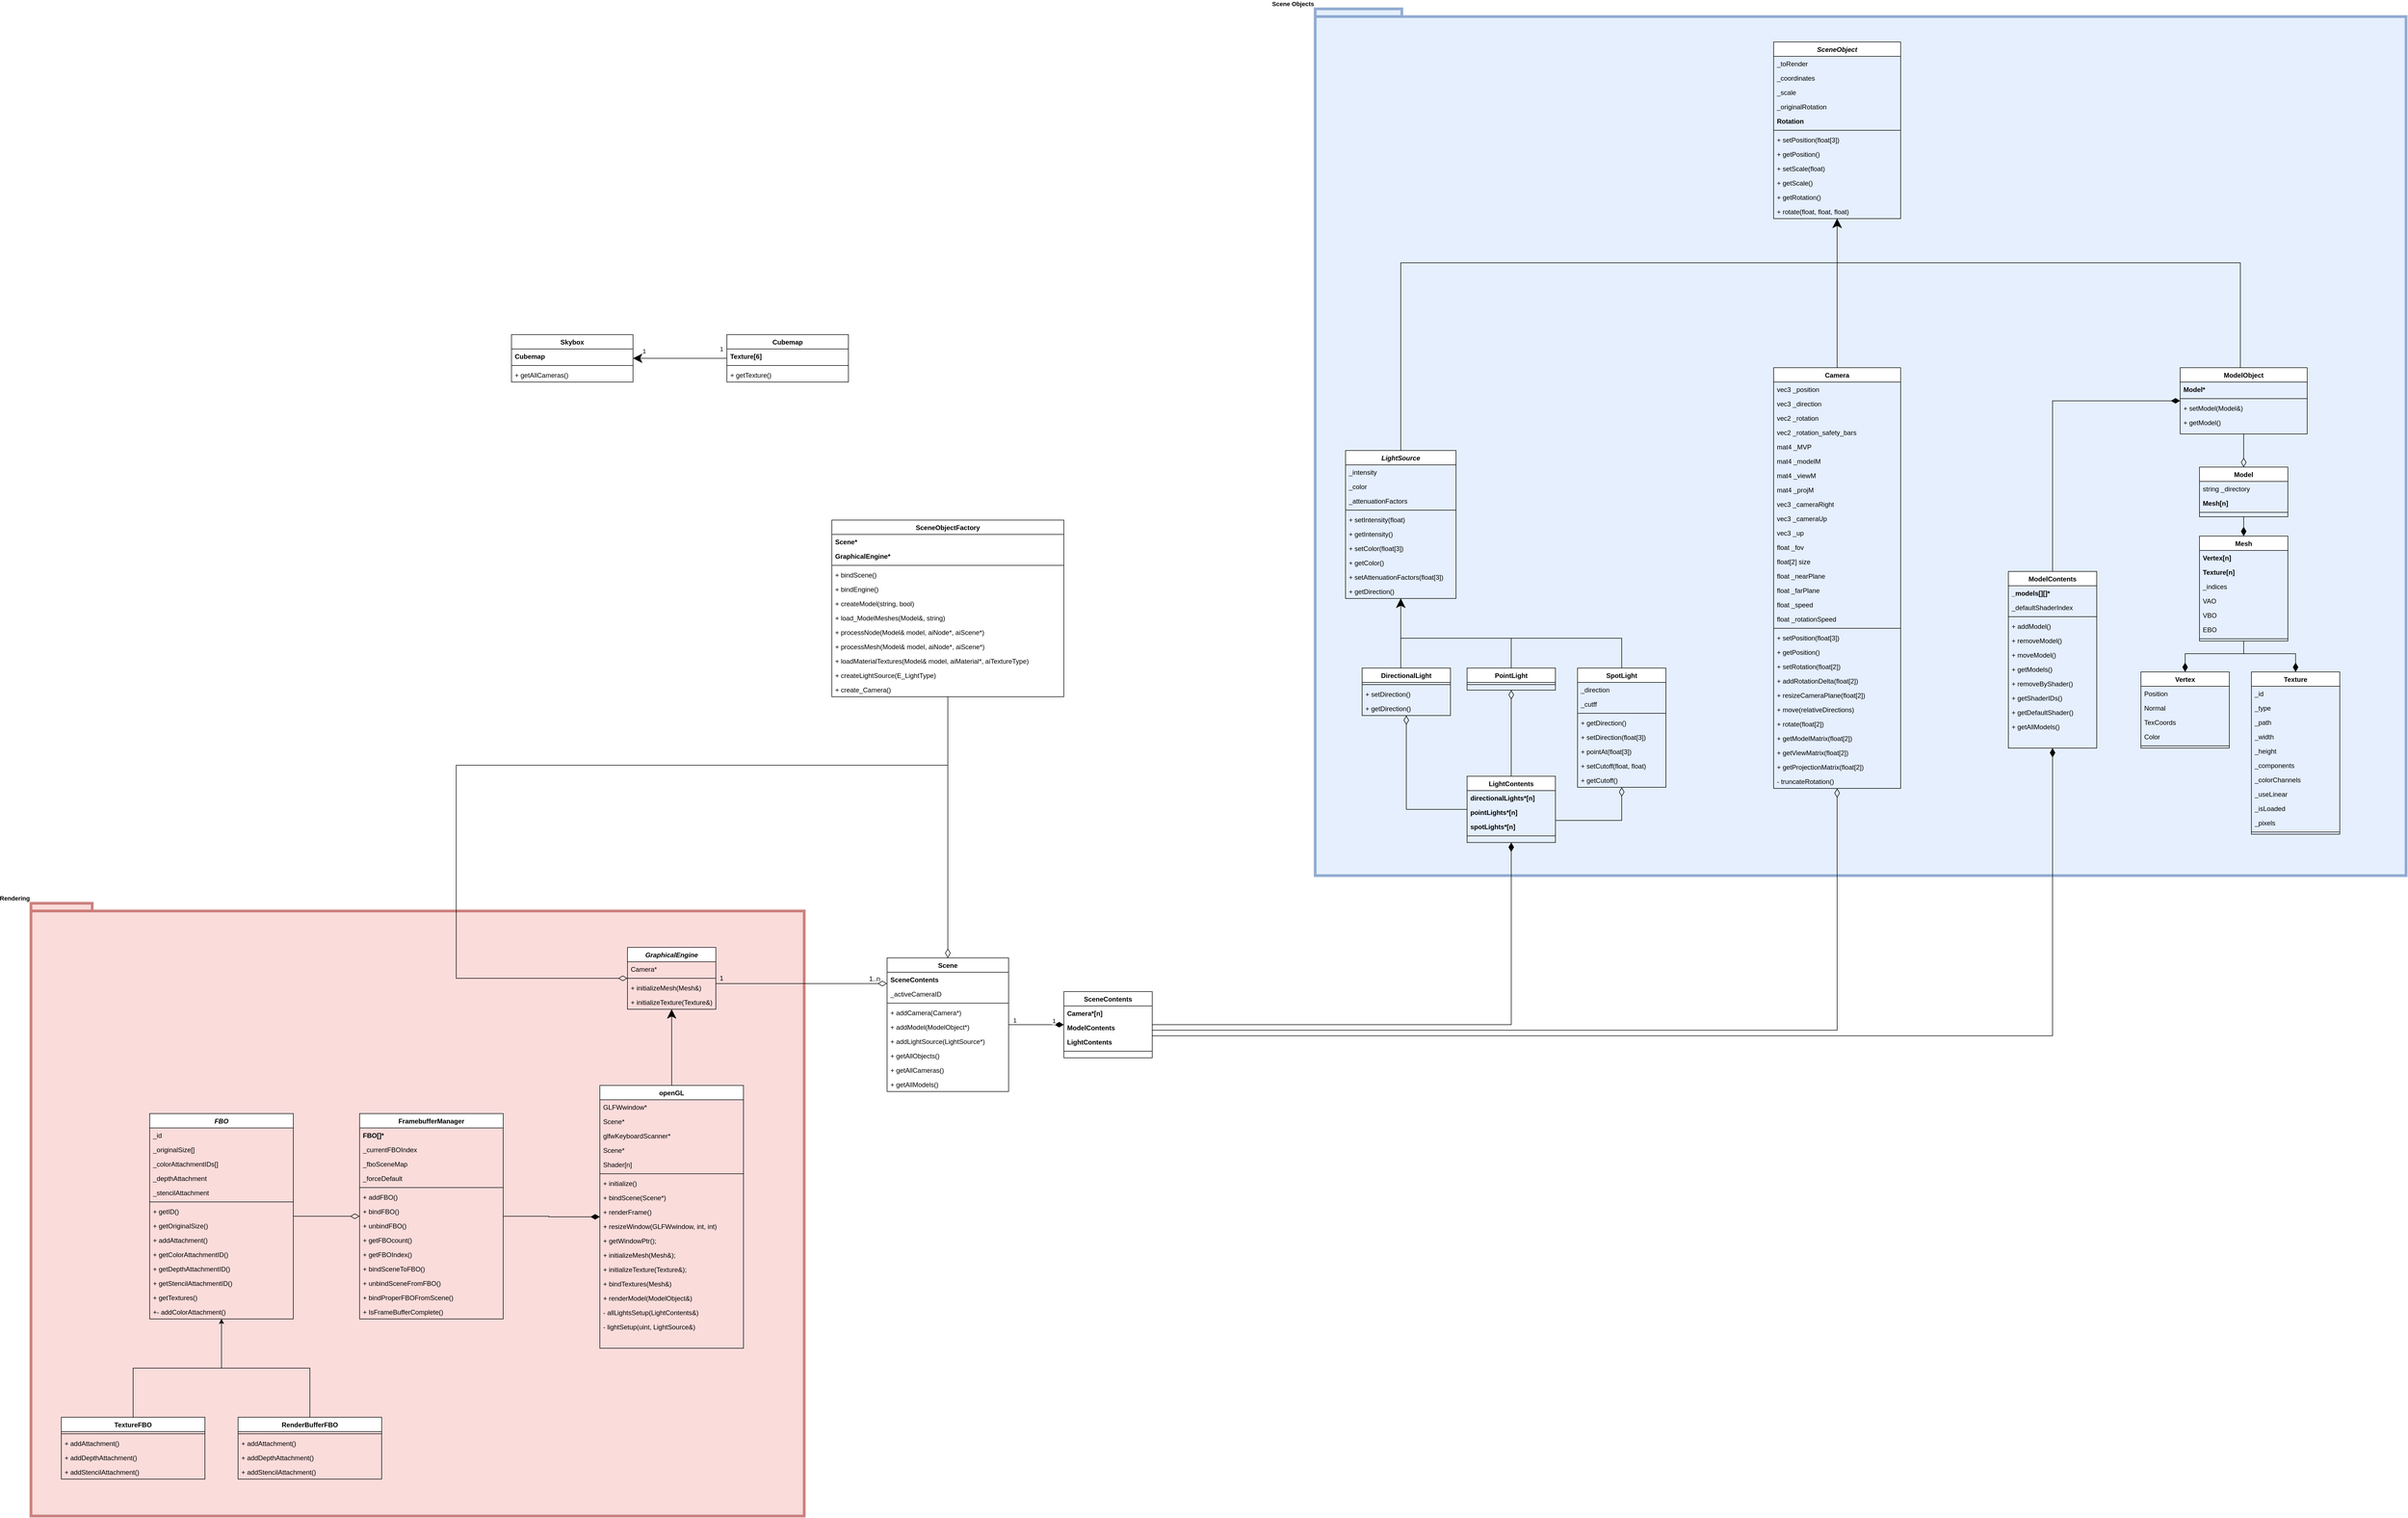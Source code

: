 <mxfile version="22.0.2" type="device">
  <diagram id="C5RBs43oDa-KdzZeNtuy" name="Page-1">
    <mxGraphModel dx="7364" dy="5192" grid="1" gridSize="10" guides="1" tooltips="1" connect="1" arrows="1" fold="1" page="1" pageScale="1" pageWidth="827" pageHeight="1169" math="0" shadow="0">
      <root>
        <mxCell id="WIyWlLk6GJQsqaUBKTNV-0" />
        <mxCell id="WIyWlLk6GJQsqaUBKTNV-1" parent="WIyWlLk6GJQsqaUBKTNV-0" />
        <mxCell id="PFfglG7HexDuoqXr4Led-196" value="Rendering&lt;br&gt;" style="shape=folder;fontStyle=1;spacingTop=10;tabWidth=40;tabHeight=14;tabPosition=left;html=1;whiteSpace=wrap;fontFamily=Helvetica;fontSize=11;fillColor=#f8cecc;strokeColor=#b85450;shadow=0;align=right;verticalAlign=bottom;labelPosition=left;verticalLabelPosition=top;opacity=70;strokeWidth=5;movable=1;resizable=1;rotatable=1;deletable=1;editable=1;locked=0;connectable=1;" parent="WIyWlLk6GJQsqaUBKTNV-1" vertex="1">
          <mxGeometry x="-1650" y="-50" width="1400" height="1110" as="geometry" />
        </mxCell>
        <mxCell id="PFfglG7HexDuoqXr4Led-193" value="Scene Objects" style="shape=folder;fontStyle=1;spacingTop=10;tabWidth=40;tabHeight=14;tabPosition=left;html=1;whiteSpace=wrap;fontFamily=Helvetica;fontSize=11;fillColor=#dae8fc;strokeColor=#6c8ebf;shadow=0;align=right;verticalAlign=bottom;labelPosition=left;verticalLabelPosition=top;opacity=70;strokeWidth=5;" parent="WIyWlLk6GJQsqaUBKTNV-1" vertex="1">
          <mxGeometry x="675" y="-1670" width="1975" height="1570" as="geometry" />
        </mxCell>
        <mxCell id="PFfglG7HexDuoqXr4Led-30" style="edgeStyle=orthogonalEdgeStyle;rounded=0;orthogonalLoop=1;jettySize=auto;html=1;endSize=14;" parent="WIyWlLk6GJQsqaUBKTNV-1" source="zkfFHV4jXpPFQw0GAbJ--0" target="PFfglG7HexDuoqXr4Led-9" edge="1">
          <mxGeometry relative="1" as="geometry" />
        </mxCell>
        <mxCell id="zkfFHV4jXpPFQw0GAbJ--0" value="openGL" style="swimlane;fontStyle=1;align=center;verticalAlign=top;childLayout=stackLayout;horizontal=1;startSize=26;horizontalStack=0;resizeParent=1;resizeLast=0;collapsible=1;marginBottom=0;rounded=0;shadow=0;strokeWidth=1;" parent="WIyWlLk6GJQsqaUBKTNV-1" vertex="1">
          <mxGeometry x="-620" y="280" width="260" height="476" as="geometry">
            <mxRectangle x="230" y="140" width="160" height="26" as="alternateBounds" />
          </mxGeometry>
        </mxCell>
        <mxCell id="zkfFHV4jXpPFQw0GAbJ--1" value="GLFWwindow*" style="text;align=left;verticalAlign=top;spacingLeft=4;spacingRight=4;overflow=hidden;rotatable=0;points=[[0,0.5],[1,0.5]];portConstraint=eastwest;" parent="zkfFHV4jXpPFQw0GAbJ--0" vertex="1">
          <mxGeometry y="26" width="260" height="26" as="geometry" />
        </mxCell>
        <mxCell id="zkfFHV4jXpPFQw0GAbJ--2" value="Scene*" style="text;align=left;verticalAlign=top;spacingLeft=4;spacingRight=4;overflow=hidden;rotatable=0;points=[[0,0.5],[1,0.5]];portConstraint=eastwest;rounded=0;shadow=0;html=0;" parent="zkfFHV4jXpPFQw0GAbJ--0" vertex="1">
          <mxGeometry y="52" width="260" height="26" as="geometry" />
        </mxCell>
        <mxCell id="zkfFHV4jXpPFQw0GAbJ--3" value="glfwKeyboardScanner*" style="text;align=left;verticalAlign=top;spacingLeft=4;spacingRight=4;overflow=hidden;rotatable=0;points=[[0,0.5],[1,0.5]];portConstraint=eastwest;rounded=0;shadow=0;html=0;" parent="zkfFHV4jXpPFQw0GAbJ--0" vertex="1">
          <mxGeometry y="78" width="260" height="26" as="geometry" />
        </mxCell>
        <mxCell id="1HVeWem_oFS8Aq8RtrJO-0" value="Scene*" style="text;align=left;verticalAlign=top;spacingLeft=4;spacingRight=4;overflow=hidden;rotatable=0;points=[[0,0.5],[1,0.5]];portConstraint=eastwest;rounded=0;shadow=0;html=0;" parent="zkfFHV4jXpPFQw0GAbJ--0" vertex="1">
          <mxGeometry y="104" width="260" height="26" as="geometry" />
        </mxCell>
        <mxCell id="1HVeWem_oFS8Aq8RtrJO-7" value="Shader[n]" style="text;strokeColor=none;fillColor=none;align=left;verticalAlign=top;spacingLeft=4;spacingRight=4;overflow=hidden;rotatable=0;points=[[0,0.5],[1,0.5]];portConstraint=eastwest;whiteSpace=wrap;html=1;" parent="zkfFHV4jXpPFQw0GAbJ--0" vertex="1">
          <mxGeometry y="130" width="260" height="26" as="geometry" />
        </mxCell>
        <mxCell id="zkfFHV4jXpPFQw0GAbJ--4" value="" style="line;html=1;strokeWidth=1;align=left;verticalAlign=middle;spacingTop=-1;spacingLeft=3;spacingRight=3;rotatable=0;labelPosition=right;points=[];portConstraint=eastwest;" parent="zkfFHV4jXpPFQw0GAbJ--0" vertex="1">
          <mxGeometry y="156" width="260" height="8" as="geometry" />
        </mxCell>
        <mxCell id="1HVeWem_oFS8Aq8RtrJO-8" value="+ initialize()" style="text;strokeColor=none;fillColor=none;align=left;verticalAlign=top;spacingLeft=4;spacingRight=4;overflow=hidden;rotatable=0;points=[[0,0.5],[1,0.5]];portConstraint=eastwest;whiteSpace=wrap;html=1;" parent="zkfFHV4jXpPFQw0GAbJ--0" vertex="1">
          <mxGeometry y="164" width="260" height="26" as="geometry" />
        </mxCell>
        <mxCell id="1HVeWem_oFS8Aq8RtrJO-9" value="+ bindScene(Scene*)" style="text;strokeColor=none;fillColor=none;align=left;verticalAlign=top;spacingLeft=4;spacingRight=4;overflow=hidden;rotatable=0;points=[[0,0.5],[1,0.5]];portConstraint=eastwest;whiteSpace=wrap;html=1;" parent="zkfFHV4jXpPFQw0GAbJ--0" vertex="1">
          <mxGeometry y="190" width="260" height="26" as="geometry" />
        </mxCell>
        <mxCell id="1HVeWem_oFS8Aq8RtrJO-11" value="+ renderFrame()" style="text;strokeColor=none;fillColor=none;align=left;verticalAlign=top;spacingLeft=4;spacingRight=4;overflow=hidden;rotatable=0;points=[[0,0.5],[1,0.5]];portConstraint=eastwest;whiteSpace=wrap;html=1;" parent="zkfFHV4jXpPFQw0GAbJ--0" vertex="1">
          <mxGeometry y="216" width="260" height="26" as="geometry" />
        </mxCell>
        <mxCell id="1HVeWem_oFS8Aq8RtrJO-12" value="+ resizeWindow(GLFWwindow, int, int)" style="text;strokeColor=none;fillColor=none;align=left;verticalAlign=top;spacingLeft=4;spacingRight=4;overflow=hidden;rotatable=0;points=[[0,0.5],[1,0.5]];portConstraint=eastwest;whiteSpace=wrap;html=1;" parent="zkfFHV4jXpPFQw0GAbJ--0" vertex="1">
          <mxGeometry y="242" width="260" height="26" as="geometry" />
        </mxCell>
        <mxCell id="1HVeWem_oFS8Aq8RtrJO-10" value="+ getWindowPtr();" style="text;strokeColor=none;fillColor=none;align=left;verticalAlign=top;spacingLeft=4;spacingRight=4;overflow=hidden;rotatable=0;points=[[0,0.5],[1,0.5]];portConstraint=eastwest;whiteSpace=wrap;html=1;" parent="zkfFHV4jXpPFQw0GAbJ--0" vertex="1">
          <mxGeometry y="268" width="260" height="26" as="geometry" />
        </mxCell>
        <mxCell id="1HVeWem_oFS8Aq8RtrJO-13" value="+ initializeMesh(Mesh&amp;amp;);" style="text;strokeColor=none;fillColor=none;align=left;verticalAlign=top;spacingLeft=4;spacingRight=4;overflow=hidden;rotatable=0;points=[[0,0.5],[1,0.5]];portConstraint=eastwest;whiteSpace=wrap;html=1;" parent="zkfFHV4jXpPFQw0GAbJ--0" vertex="1">
          <mxGeometry y="294" width="260" height="26" as="geometry" />
        </mxCell>
        <mxCell id="1HVeWem_oFS8Aq8RtrJO-14" value="+ initializeTexture(Texture&amp;amp;);" style="text;strokeColor=none;fillColor=none;align=left;verticalAlign=top;spacingLeft=4;spacingRight=4;overflow=hidden;rotatable=0;points=[[0,0.5],[1,0.5]];portConstraint=eastwest;whiteSpace=wrap;html=1;" parent="zkfFHV4jXpPFQw0GAbJ--0" vertex="1">
          <mxGeometry y="320" width="260" height="26" as="geometry" />
        </mxCell>
        <mxCell id="1HVeWem_oFS8Aq8RtrJO-15" value="+ bindTextures(Mesh&amp;amp;)" style="text;strokeColor=none;fillColor=none;align=left;verticalAlign=top;spacingLeft=4;spacingRight=4;overflow=hidden;rotatable=0;points=[[0,0.5],[1,0.5]];portConstraint=eastwest;whiteSpace=wrap;html=1;" parent="zkfFHV4jXpPFQw0GAbJ--0" vertex="1">
          <mxGeometry y="346" width="260" height="26" as="geometry" />
        </mxCell>
        <mxCell id="1HVeWem_oFS8Aq8RtrJO-16" value="+ renderModel(ModelObject&amp;amp;)" style="text;strokeColor=none;fillColor=none;align=left;verticalAlign=top;spacingLeft=4;spacingRight=4;overflow=hidden;rotatable=0;points=[[0,0.5],[1,0.5]];portConstraint=eastwest;whiteSpace=wrap;html=1;" parent="zkfFHV4jXpPFQw0GAbJ--0" vertex="1">
          <mxGeometry y="372" width="260" height="26" as="geometry" />
        </mxCell>
        <mxCell id="1HVeWem_oFS8Aq8RtrJO-17" value="- allLightsSetup(LightContents&amp;amp;)" style="text;strokeColor=none;fillColor=none;align=left;verticalAlign=top;spacingLeft=4;spacingRight=4;overflow=hidden;rotatable=0;points=[[0,0.5],[1,0.5]];portConstraint=eastwest;whiteSpace=wrap;html=1;" parent="zkfFHV4jXpPFQw0GAbJ--0" vertex="1">
          <mxGeometry y="398" width="260" height="26" as="geometry" />
        </mxCell>
        <mxCell id="1HVeWem_oFS8Aq8RtrJO-18" value="- lightSetup(uint, LightSource&amp;amp;)" style="text;strokeColor=none;fillColor=none;align=left;verticalAlign=top;spacingLeft=4;spacingRight=4;overflow=hidden;rotatable=0;points=[[0,0.5],[1,0.5]];portConstraint=eastwest;whiteSpace=wrap;html=1;" parent="zkfFHV4jXpPFQw0GAbJ--0" vertex="1">
          <mxGeometry y="424" width="260" height="26" as="geometry" />
        </mxCell>
        <mxCell id="PFfglG7HexDuoqXr4Led-32" style="edgeStyle=orthogonalEdgeStyle;rounded=0;orthogonalLoop=1;jettySize=auto;html=1;endArrow=diamondThin;endFill=1;endSize=14;" parent="WIyWlLk6GJQsqaUBKTNV-1" source="zkfFHV4jXpPFQw0GAbJ--17" target="PFfglG7HexDuoqXr4Led-0" edge="1">
          <mxGeometry relative="1" as="geometry" />
        </mxCell>
        <mxCell id="PFfglG7HexDuoqXr4Led-213" value="1" style="edgeLabel;html=1;align=center;verticalAlign=middle;resizable=0;points=[];fontSize=11;fontFamily=Helvetica;fontColor=default;" parent="PFfglG7HexDuoqXr4Led-32" vertex="1" connectable="0">
          <mxGeometry x="-0.19" y="2" relative="1" as="geometry">
            <mxPoint x="-30" y="-6" as="offset" />
          </mxGeometry>
        </mxCell>
        <mxCell id="PFfglG7HexDuoqXr4Led-214" value="1" style="edgeLabel;html=1;align=center;verticalAlign=middle;resizable=0;points=[];fontSize=11;fontFamily=Helvetica;fontColor=default;" parent="PFfglG7HexDuoqXr4Led-32" vertex="1" connectable="0">
          <mxGeometry x="0.026" relative="1" as="geometry">
            <mxPoint x="30" y="-7" as="offset" />
          </mxGeometry>
        </mxCell>
        <mxCell id="zkfFHV4jXpPFQw0GAbJ--17" value="Scene" style="swimlane;fontStyle=1;align=center;verticalAlign=top;childLayout=stackLayout;horizontal=1;startSize=26;horizontalStack=0;resizeParent=1;resizeLast=0;collapsible=1;marginBottom=0;rounded=0;shadow=0;strokeWidth=1;" parent="WIyWlLk6GJQsqaUBKTNV-1" vertex="1">
          <mxGeometry x="-100" y="49" width="220" height="242" as="geometry">
            <mxRectangle x="550" y="140" width="160" height="26" as="alternateBounds" />
          </mxGeometry>
        </mxCell>
        <mxCell id="zkfFHV4jXpPFQw0GAbJ--18" value="SceneContents" style="text;align=left;verticalAlign=top;spacingLeft=4;spacingRight=4;overflow=hidden;rotatable=0;points=[[0,0.5],[1,0.5]];portConstraint=eastwest;fontStyle=1" parent="zkfFHV4jXpPFQw0GAbJ--17" vertex="1">
          <mxGeometry y="26" width="220" height="26" as="geometry" />
        </mxCell>
        <mxCell id="zkfFHV4jXpPFQw0GAbJ--19" value="_activeCameraID" style="text;align=left;verticalAlign=top;spacingLeft=4;spacingRight=4;overflow=hidden;rotatable=0;points=[[0,0.5],[1,0.5]];portConstraint=eastwest;rounded=0;shadow=0;html=0;" parent="zkfFHV4jXpPFQw0GAbJ--17" vertex="1">
          <mxGeometry y="52" width="220" height="26" as="geometry" />
        </mxCell>
        <mxCell id="zkfFHV4jXpPFQw0GAbJ--23" value="" style="line;html=1;strokeWidth=1;align=left;verticalAlign=middle;spacingTop=-1;spacingLeft=3;spacingRight=3;rotatable=0;labelPosition=right;points=[];portConstraint=eastwest;" parent="zkfFHV4jXpPFQw0GAbJ--17" vertex="1">
          <mxGeometry y="78" width="220" height="8" as="geometry" />
        </mxCell>
        <mxCell id="PFfglG7HexDuoqXr4Led-13" value="+ addCamera(Camera*)" style="text;strokeColor=none;fillColor=none;align=left;verticalAlign=top;spacingLeft=4;spacingRight=4;overflow=hidden;rotatable=0;points=[[0,0.5],[1,0.5]];portConstraint=eastwest;whiteSpace=wrap;html=1;" parent="zkfFHV4jXpPFQw0GAbJ--17" vertex="1">
          <mxGeometry y="86" width="220" height="26" as="geometry" />
        </mxCell>
        <mxCell id="PFfglG7HexDuoqXr4Led-14" value="+ addModel(ModelObject*)" style="text;strokeColor=none;fillColor=none;align=left;verticalAlign=top;spacingLeft=4;spacingRight=4;overflow=hidden;rotatable=0;points=[[0,0.5],[1,0.5]];portConstraint=eastwest;whiteSpace=wrap;html=1;" parent="zkfFHV4jXpPFQw0GAbJ--17" vertex="1">
          <mxGeometry y="112" width="220" height="26" as="geometry" />
        </mxCell>
        <mxCell id="PFfglG7HexDuoqXr4Led-15" value="+ addLightSource(LightSource*)" style="text;strokeColor=none;fillColor=none;align=left;verticalAlign=top;spacingLeft=4;spacingRight=4;overflow=hidden;rotatable=0;points=[[0,0.5],[1,0.5]];portConstraint=eastwest;whiteSpace=wrap;html=1;" parent="zkfFHV4jXpPFQw0GAbJ--17" vertex="1">
          <mxGeometry y="138" width="220" height="26" as="geometry" />
        </mxCell>
        <mxCell id="PFfglG7HexDuoqXr4Led-16" value="+ getAllObjects()" style="text;strokeColor=none;fillColor=none;align=left;verticalAlign=top;spacingLeft=4;spacingRight=4;overflow=hidden;rotatable=0;points=[[0,0.5],[1,0.5]];portConstraint=eastwest;whiteSpace=wrap;html=1;" parent="zkfFHV4jXpPFQw0GAbJ--17" vertex="1">
          <mxGeometry y="164" width="220" height="26" as="geometry" />
        </mxCell>
        <mxCell id="PFfglG7HexDuoqXr4Led-17" value="+ getAllCameras()" style="text;strokeColor=none;fillColor=none;align=left;verticalAlign=top;spacingLeft=4;spacingRight=4;overflow=hidden;rotatable=0;points=[[0,0.5],[1,0.5]];portConstraint=eastwest;whiteSpace=wrap;html=1;" parent="zkfFHV4jXpPFQw0GAbJ--17" vertex="1">
          <mxGeometry y="190" width="220" height="26" as="geometry" />
        </mxCell>
        <mxCell id="PFfglG7HexDuoqXr4Led-18" value="+ getAllModels()" style="text;strokeColor=none;fillColor=none;align=left;verticalAlign=top;spacingLeft=4;spacingRight=4;overflow=hidden;rotatable=0;points=[[0,0.5],[1,0.5]];portConstraint=eastwest;whiteSpace=wrap;html=1;" parent="zkfFHV4jXpPFQw0GAbJ--17" vertex="1">
          <mxGeometry y="216" width="220" height="26" as="geometry" />
        </mxCell>
        <mxCell id="zkfFHV4jXpPFQw0GAbJ--26" value="" style="endArrow=diamondThin;shadow=0;strokeWidth=1;rounded=0;endFill=0;edgeStyle=elbowEdgeStyle;elbow=vertical;endSize=14;" parent="WIyWlLk6GJQsqaUBKTNV-1" source="PFfglG7HexDuoqXr4Led-9" target="zkfFHV4jXpPFQw0GAbJ--17" edge="1">
          <mxGeometry x="0.5" y="41" relative="1" as="geometry">
            <mxPoint x="-170" y="70" as="sourcePoint" />
            <mxPoint x="490" y="422" as="targetPoint" />
            <mxPoint x="-40" y="32" as="offset" />
          </mxGeometry>
        </mxCell>
        <mxCell id="zkfFHV4jXpPFQw0GAbJ--27" value="1" style="resizable=0;align=left;verticalAlign=bottom;labelBackgroundColor=none;fontSize=12;" parent="zkfFHV4jXpPFQw0GAbJ--26" connectable="0" vertex="1">
          <mxGeometry x="-1" relative="1" as="geometry">
            <mxPoint x="5" y="-1" as="offset" />
          </mxGeometry>
        </mxCell>
        <mxCell id="zkfFHV4jXpPFQw0GAbJ--28" value="1..n" style="resizable=0;align=right;verticalAlign=bottom;labelBackgroundColor=none;fontSize=12;" parent="zkfFHV4jXpPFQw0GAbJ--26" connectable="0" vertex="1">
          <mxGeometry x="1" relative="1" as="geometry">
            <mxPoint x="-11" as="offset" />
          </mxGeometry>
        </mxCell>
        <mxCell id="PFfglG7HexDuoqXr4Led-31" style="edgeStyle=orthogonalEdgeStyle;rounded=0;orthogonalLoop=1;jettySize=auto;html=1;endArrow=diamondThin;endFill=1;endSize=14;" parent="WIyWlLk6GJQsqaUBKTNV-1" source="PFfglG7HexDuoqXr4Led-0" target="PFfglG7HexDuoqXr4Led-20" edge="1">
          <mxGeometry relative="1" as="geometry">
            <Array as="points">
              <mxPoint x="1030" y="170" />
            </Array>
          </mxGeometry>
        </mxCell>
        <mxCell id="VOwvkNpjib7Goq1Tnae--87" style="edgeStyle=orthogonalEdgeStyle;shape=connector;rounded=0;orthogonalLoop=1;jettySize=auto;html=1;labelBackgroundColor=default;strokeColor=default;align=center;verticalAlign=middle;fontFamily=Helvetica;fontSize=11;fontColor=default;endArrow=diamondThin;endSize=14;endFill=1;" edge="1" parent="WIyWlLk6GJQsqaUBKTNV-1" source="PFfglG7HexDuoqXr4Led-0" target="VOwvkNpjib7Goq1Tnae--71">
          <mxGeometry relative="1" as="geometry">
            <Array as="points">
              <mxPoint x="2010" y="190" />
            </Array>
          </mxGeometry>
        </mxCell>
        <mxCell id="PFfglG7HexDuoqXr4Led-0" value="SceneContents" style="swimlane;fontStyle=1;align=center;verticalAlign=top;childLayout=stackLayout;horizontal=1;startSize=26;horizontalStack=0;resizeParent=1;resizeLast=0;collapsible=1;marginBottom=0;rounded=0;shadow=0;strokeWidth=1;" parent="WIyWlLk6GJQsqaUBKTNV-1" vertex="1">
          <mxGeometry x="220" y="110" width="160" height="120" as="geometry">
            <mxRectangle x="550" y="140" width="160" height="26" as="alternateBounds" />
          </mxGeometry>
        </mxCell>
        <mxCell id="PFfglG7HexDuoqXr4Led-1" value="Camera*[n]" style="text;align=left;verticalAlign=top;spacingLeft=4;spacingRight=4;overflow=hidden;rotatable=0;points=[[0,0.5],[1,0.5]];portConstraint=eastwest;fontStyle=1" parent="PFfglG7HexDuoqXr4Led-0" vertex="1">
          <mxGeometry y="26" width="160" height="26" as="geometry" />
        </mxCell>
        <mxCell id="PFfglG7HexDuoqXr4Led-2" value="ModelContents" style="text;align=left;verticalAlign=top;spacingLeft=4;spacingRight=4;overflow=hidden;rotatable=0;points=[[0,0.5],[1,0.5]];portConstraint=eastwest;rounded=0;shadow=0;html=0;fontStyle=1" parent="PFfglG7HexDuoqXr4Led-0" vertex="1">
          <mxGeometry y="52" width="160" height="26" as="geometry" />
        </mxCell>
        <mxCell id="PFfglG7HexDuoqXr4Led-19" value="LightContents" style="text;strokeColor=none;fillColor=none;align=left;verticalAlign=top;spacingLeft=4;spacingRight=4;overflow=hidden;rotatable=0;points=[[0,0.5],[1,0.5]];portConstraint=eastwest;whiteSpace=wrap;html=1;fontStyle=1" parent="PFfglG7HexDuoqXr4Led-0" vertex="1">
          <mxGeometry y="78" width="160" height="26" as="geometry" />
        </mxCell>
        <mxCell id="PFfglG7HexDuoqXr4Led-3" value="" style="line;html=1;strokeWidth=1;align=left;verticalAlign=middle;spacingTop=-1;spacingLeft=3;spacingRight=3;rotatable=0;labelPosition=right;points=[];portConstraint=eastwest;" parent="PFfglG7HexDuoqXr4Led-0" vertex="1">
          <mxGeometry y="104" width="160" height="8" as="geometry" />
        </mxCell>
        <mxCell id="PFfglG7HexDuoqXr4Led-9" value="GraphicalEngine" style="swimlane;fontStyle=3;align=center;verticalAlign=top;childLayout=stackLayout;horizontal=1;startSize=26;horizontalStack=0;resizeParent=1;resizeLast=0;collapsible=1;marginBottom=0;rounded=0;shadow=0;strokeWidth=1;" parent="WIyWlLk6GJQsqaUBKTNV-1" vertex="1">
          <mxGeometry x="-570" y="30" width="160" height="112" as="geometry">
            <mxRectangle x="550" y="140" width="160" height="26" as="alternateBounds" />
          </mxGeometry>
        </mxCell>
        <mxCell id="1HVeWem_oFS8Aq8RtrJO-6" value="Camera*" style="text;strokeColor=none;fillColor=none;align=left;verticalAlign=top;spacingLeft=4;spacingRight=4;overflow=hidden;rotatable=0;points=[[0,0.5],[1,0.5]];portConstraint=eastwest;whiteSpace=wrap;html=1;" parent="PFfglG7HexDuoqXr4Led-9" vertex="1">
          <mxGeometry y="26" width="160" height="26" as="geometry" />
        </mxCell>
        <mxCell id="PFfglG7HexDuoqXr4Led-12" value="" style="line;html=1;strokeWidth=1;align=left;verticalAlign=middle;spacingTop=-1;spacingLeft=3;spacingRight=3;rotatable=0;labelPosition=right;points=[];portConstraint=eastwest;" parent="PFfglG7HexDuoqXr4Led-9" vertex="1">
          <mxGeometry y="52" width="160" height="8" as="geometry" />
        </mxCell>
        <mxCell id="PFfglG7HexDuoqXr4Led-11" value="+ initializeMesh(Mesh&amp;)" style="text;align=left;verticalAlign=top;spacingLeft=4;spacingRight=4;overflow=hidden;rotatable=0;points=[[0,0.5],[1,0.5]];portConstraint=eastwest;rounded=0;shadow=0;html=0;" parent="PFfglG7HexDuoqXr4Led-9" vertex="1">
          <mxGeometry y="60" width="160" height="26" as="geometry" />
        </mxCell>
        <mxCell id="PFfglG7HexDuoqXr4Led-10" value="+ initializeTexture(Texture&amp;)" style="text;align=left;verticalAlign=top;spacingLeft=4;spacingRight=4;overflow=hidden;rotatable=0;points=[[0,0.5],[1,0.5]];portConstraint=eastwest;fontStyle=0" parent="PFfglG7HexDuoqXr4Led-9" vertex="1">
          <mxGeometry y="86" width="160" height="26" as="geometry" />
        </mxCell>
        <mxCell id="PFfglG7HexDuoqXr4Led-63" style="edgeStyle=orthogonalEdgeStyle;shape=connector;rounded=0;orthogonalLoop=1;jettySize=auto;html=1;labelBackgroundColor=default;strokeColor=default;align=center;verticalAlign=middle;fontFamily=Helvetica;fontSize=11;fontColor=default;endArrow=diamondThin;endFill=0;endSize=14;" parent="WIyWlLk6GJQsqaUBKTNV-1" source="PFfglG7HexDuoqXr4Led-20" target="PFfglG7HexDuoqXr4Led-49" edge="1">
          <mxGeometry relative="1" as="geometry" />
        </mxCell>
        <mxCell id="PFfglG7HexDuoqXr4Led-64" style="edgeStyle=orthogonalEdgeStyle;shape=connector;rounded=0;orthogonalLoop=1;jettySize=auto;html=1;labelBackgroundColor=default;strokeColor=default;align=center;verticalAlign=middle;fontFamily=Helvetica;fontSize=11;fontColor=default;endArrow=diamondThin;endFill=0;endSize=14;" parent="WIyWlLk6GJQsqaUBKTNV-1" source="PFfglG7HexDuoqXr4Led-20" target="PFfglG7HexDuoqXr4Led-44" edge="1">
          <mxGeometry relative="1" as="geometry">
            <Array as="points">
              <mxPoint x="1230" y="-200" />
            </Array>
          </mxGeometry>
        </mxCell>
        <mxCell id="PFfglG7HexDuoqXr4Led-20" value="LightContents" style="swimlane;fontStyle=1;align=center;verticalAlign=top;childLayout=stackLayout;horizontal=1;startSize=26;horizontalStack=0;resizeParent=1;resizeLast=0;collapsible=1;marginBottom=0;rounded=0;shadow=0;strokeWidth=1;" parent="WIyWlLk6GJQsqaUBKTNV-1" vertex="1">
          <mxGeometry x="950" y="-280" width="160" height="120" as="geometry">
            <mxRectangle x="550" y="140" width="160" height="26" as="alternateBounds" />
          </mxGeometry>
        </mxCell>
        <mxCell id="PFfglG7HexDuoqXr4Led-21" value="directionalLights*[n]" style="text;align=left;verticalAlign=top;spacingLeft=4;spacingRight=4;overflow=hidden;rotatable=0;points=[[0,0.5],[1,0.5]];portConstraint=eastwest;fontStyle=1" parent="PFfglG7HexDuoqXr4Led-20" vertex="1">
          <mxGeometry y="26" width="160" height="26" as="geometry" />
        </mxCell>
        <mxCell id="PFfglG7HexDuoqXr4Led-25" value="pointLights*[n]" style="text;align=left;verticalAlign=top;spacingLeft=4;spacingRight=4;overflow=hidden;rotatable=0;points=[[0,0.5],[1,0.5]];portConstraint=eastwest;fontStyle=1" parent="PFfglG7HexDuoqXr4Led-20" vertex="1">
          <mxGeometry y="52" width="160" height="26" as="geometry" />
        </mxCell>
        <mxCell id="PFfglG7HexDuoqXr4Led-26" value="spotLights*[n]" style="text;align=left;verticalAlign=top;spacingLeft=4;spacingRight=4;overflow=hidden;rotatable=0;points=[[0,0.5],[1,0.5]];portConstraint=eastwest;fontStyle=1" parent="PFfglG7HexDuoqXr4Led-20" vertex="1">
          <mxGeometry y="78" width="160" height="26" as="geometry" />
        </mxCell>
        <mxCell id="PFfglG7HexDuoqXr4Led-24" value="" style="line;html=1;strokeWidth=1;align=left;verticalAlign=middle;spacingTop=-1;spacingLeft=3;spacingRight=3;rotatable=0;labelPosition=right;points=[];portConstraint=eastwest;" parent="PFfglG7HexDuoqXr4Led-20" vertex="1">
          <mxGeometry y="104" width="160" height="8" as="geometry" />
        </mxCell>
        <mxCell id="PFfglG7HexDuoqXr4Led-191" style="edgeStyle=orthogonalEdgeStyle;shape=connector;rounded=0;orthogonalLoop=1;jettySize=auto;html=1;labelBackgroundColor=default;strokeColor=default;align=center;verticalAlign=middle;fontFamily=Helvetica;fontSize=11;fontColor=default;endArrow=classic;endFill=1;endSize=14;" parent="WIyWlLk6GJQsqaUBKTNV-1" source="PFfglG7HexDuoqXr4Led-34" target="PFfglG7HexDuoqXr4Led-175" edge="1">
          <mxGeometry relative="1" as="geometry" />
        </mxCell>
        <mxCell id="PFfglG7HexDuoqXr4Led-34" value="Camera" style="swimlane;fontStyle=1;align=center;verticalAlign=top;childLayout=stackLayout;horizontal=1;startSize=26;horizontalStack=0;resizeParent=1;resizeLast=0;collapsible=1;marginBottom=0;rounded=0;shadow=0;strokeWidth=1;" parent="WIyWlLk6GJQsqaUBKTNV-1" vertex="1">
          <mxGeometry x="1505" y="-1020" width="230" height="762" as="geometry">
            <mxRectangle x="980" y="-40" width="160" height="26" as="alternateBounds" />
          </mxGeometry>
        </mxCell>
        <mxCell id="PFfglG7HexDuoqXr4Led-35" value="vec3 _position" style="text;align=left;verticalAlign=top;spacingLeft=4;spacingRight=4;overflow=hidden;rotatable=0;points=[[0,0.5],[1,0.5]];portConstraint=eastwest;" parent="PFfglG7HexDuoqXr4Led-34" vertex="1">
          <mxGeometry y="26" width="230" height="26" as="geometry" />
        </mxCell>
        <mxCell id="PFfglG7HexDuoqXr4Led-93" value="vec3 _direction" style="text;align=left;verticalAlign=top;spacingLeft=4;spacingRight=4;overflow=hidden;rotatable=0;points=[[0,0.5],[1,0.5]];portConstraint=eastwest;" parent="PFfglG7HexDuoqXr4Led-34" vertex="1">
          <mxGeometry y="52" width="230" height="26" as="geometry" />
        </mxCell>
        <mxCell id="PFfglG7HexDuoqXr4Led-94" value="vec2 _rotation " style="text;align=left;verticalAlign=top;spacingLeft=4;spacingRight=4;overflow=hidden;rotatable=0;points=[[0,0.5],[1,0.5]];portConstraint=eastwest;" parent="PFfglG7HexDuoqXr4Led-34" vertex="1">
          <mxGeometry y="78" width="230" height="26" as="geometry" />
        </mxCell>
        <mxCell id="PFfglG7HexDuoqXr4Led-95" value="vec2 _rotation_safety_bars&#xa;" style="text;align=left;verticalAlign=top;spacingLeft=4;spacingRight=4;overflow=hidden;rotatable=0;points=[[0,0.5],[1,0.5]];portConstraint=eastwest;" parent="PFfglG7HexDuoqXr4Led-34" vertex="1">
          <mxGeometry y="104" width="230" height="26" as="geometry" />
        </mxCell>
        <mxCell id="PFfglG7HexDuoqXr4Led-96" value="mat4 _MVP" style="text;align=left;verticalAlign=top;spacingLeft=4;spacingRight=4;overflow=hidden;rotatable=0;points=[[0,0.5],[1,0.5]];portConstraint=eastwest;" parent="PFfglG7HexDuoqXr4Led-34" vertex="1">
          <mxGeometry y="130" width="230" height="26" as="geometry" />
        </mxCell>
        <mxCell id="PFfglG7HexDuoqXr4Led-97" value="mat4 _modelM" style="text;align=left;verticalAlign=top;spacingLeft=4;spacingRight=4;overflow=hidden;rotatable=0;points=[[0,0.5],[1,0.5]];portConstraint=eastwest;" parent="PFfglG7HexDuoqXr4Led-34" vertex="1">
          <mxGeometry y="156" width="230" height="26" as="geometry" />
        </mxCell>
        <mxCell id="PFfglG7HexDuoqXr4Led-98" value="mat4 _viewM" style="text;align=left;verticalAlign=top;spacingLeft=4;spacingRight=4;overflow=hidden;rotatable=0;points=[[0,0.5],[1,0.5]];portConstraint=eastwest;" parent="PFfglG7HexDuoqXr4Led-34" vertex="1">
          <mxGeometry y="182" width="230" height="26" as="geometry" />
        </mxCell>
        <mxCell id="PFfglG7HexDuoqXr4Led-37" value="mat4 _projM" style="text;strokeColor=none;fillColor=none;align=left;verticalAlign=top;spacingLeft=4;spacingRight=4;overflow=hidden;rotatable=0;points=[[0,0.5],[1,0.5]];portConstraint=eastwest;whiteSpace=wrap;html=1;" parent="PFfglG7HexDuoqXr4Led-34" vertex="1">
          <mxGeometry y="208" width="230" height="26" as="geometry" />
        </mxCell>
        <mxCell id="PFfglG7HexDuoqXr4Led-108" value="vec3 _cameraRight" style="text;strokeColor=none;fillColor=none;align=left;verticalAlign=top;spacingLeft=4;spacingRight=4;overflow=hidden;rotatable=0;points=[[0,0.5],[1,0.5]];portConstraint=eastwest;whiteSpace=wrap;html=1;" parent="PFfglG7HexDuoqXr4Led-34" vertex="1">
          <mxGeometry y="234" width="230" height="26" as="geometry" />
        </mxCell>
        <mxCell id="PFfglG7HexDuoqXr4Led-109" value="vec3 _cameraUp" style="text;strokeColor=none;fillColor=none;align=left;verticalAlign=top;spacingLeft=4;spacingRight=4;overflow=hidden;rotatable=0;points=[[0,0.5],[1,0.5]];portConstraint=eastwest;whiteSpace=wrap;html=1;" parent="PFfglG7HexDuoqXr4Led-34" vertex="1">
          <mxGeometry y="260" width="230" height="26" as="geometry" />
        </mxCell>
        <mxCell id="PFfglG7HexDuoqXr4Led-110" value="vec3 _up&lt;br&gt;" style="text;strokeColor=none;fillColor=none;align=left;verticalAlign=top;spacingLeft=4;spacingRight=4;overflow=hidden;rotatable=0;points=[[0,0.5],[1,0.5]];portConstraint=eastwest;whiteSpace=wrap;html=1;" parent="PFfglG7HexDuoqXr4Led-34" vertex="1">
          <mxGeometry y="286" width="230" height="26" as="geometry" />
        </mxCell>
        <mxCell id="PFfglG7HexDuoqXr4Led-111" value="float _fov" style="text;strokeColor=none;fillColor=none;align=left;verticalAlign=top;spacingLeft=4;spacingRight=4;overflow=hidden;rotatable=0;points=[[0,0.5],[1,0.5]];portConstraint=eastwest;whiteSpace=wrap;html=1;" parent="PFfglG7HexDuoqXr4Led-34" vertex="1">
          <mxGeometry y="312" width="230" height="26" as="geometry" />
        </mxCell>
        <mxCell id="PFfglG7HexDuoqXr4Led-113" value="float[2] size" style="text;strokeColor=none;fillColor=none;align=left;verticalAlign=top;spacingLeft=4;spacingRight=4;overflow=hidden;rotatable=0;points=[[0,0.5],[1,0.5]];portConstraint=eastwest;whiteSpace=wrap;html=1;" parent="PFfglG7HexDuoqXr4Led-34" vertex="1">
          <mxGeometry y="338" width="230" height="26" as="geometry" />
        </mxCell>
        <mxCell id="PFfglG7HexDuoqXr4Led-114" value="float _nearPlane" style="text;strokeColor=none;fillColor=none;align=left;verticalAlign=top;spacingLeft=4;spacingRight=4;overflow=hidden;rotatable=0;points=[[0,0.5],[1,0.5]];portConstraint=eastwest;whiteSpace=wrap;html=1;" parent="PFfglG7HexDuoqXr4Led-34" vertex="1">
          <mxGeometry y="364" width="230" height="26" as="geometry" />
        </mxCell>
        <mxCell id="PFfglG7HexDuoqXr4Led-112" value="float _farPlane" style="text;strokeColor=none;fillColor=none;align=left;verticalAlign=top;spacingLeft=4;spacingRight=4;overflow=hidden;rotatable=0;points=[[0,0.5],[1,0.5]];portConstraint=eastwest;whiteSpace=wrap;html=1;" parent="PFfglG7HexDuoqXr4Led-34" vertex="1">
          <mxGeometry y="390" width="230" height="26" as="geometry" />
        </mxCell>
        <mxCell id="PFfglG7HexDuoqXr4Led-115" value="float _speed" style="text;strokeColor=none;fillColor=none;align=left;verticalAlign=top;spacingLeft=4;spacingRight=4;overflow=hidden;rotatable=0;points=[[0,0.5],[1,0.5]];portConstraint=eastwest;whiteSpace=wrap;html=1;" parent="PFfglG7HexDuoqXr4Led-34" vertex="1">
          <mxGeometry y="416" width="230" height="26" as="geometry" />
        </mxCell>
        <mxCell id="PFfglG7HexDuoqXr4Led-116" value="float _rotationSpeed" style="text;strokeColor=none;fillColor=none;align=left;verticalAlign=top;spacingLeft=4;spacingRight=4;overflow=hidden;rotatable=0;points=[[0,0.5],[1,0.5]];portConstraint=eastwest;whiteSpace=wrap;html=1;" parent="PFfglG7HexDuoqXr4Led-34" vertex="1">
          <mxGeometry y="442" width="230" height="26" as="geometry" />
        </mxCell>
        <mxCell id="PFfglG7HexDuoqXr4Led-38" value="" style="line;html=1;strokeWidth=1;align=left;verticalAlign=middle;spacingTop=-1;spacingLeft=3;spacingRight=3;rotatable=0;labelPosition=right;points=[];portConstraint=eastwest;" parent="PFfglG7HexDuoqXr4Led-34" vertex="1">
          <mxGeometry y="468" width="230" height="8" as="geometry" />
        </mxCell>
        <mxCell id="PFfglG7HexDuoqXr4Led-117" value="+ setPosition(float[3])" style="text;strokeColor=none;fillColor=none;align=left;verticalAlign=top;spacingLeft=4;spacingRight=4;overflow=hidden;rotatable=0;points=[[0,0.5],[1,0.5]];portConstraint=eastwest;whiteSpace=wrap;html=1;" parent="PFfglG7HexDuoqXr4Led-34" vertex="1">
          <mxGeometry y="476" width="230" height="26" as="geometry" />
        </mxCell>
        <mxCell id="PFfglG7HexDuoqXr4Led-118" value="+ getPosition()" style="text;strokeColor=none;fillColor=none;align=left;verticalAlign=top;spacingLeft=4;spacingRight=4;overflow=hidden;rotatable=0;points=[[0,0.5],[1,0.5]];portConstraint=eastwest;whiteSpace=wrap;html=1;" parent="PFfglG7HexDuoqXr4Led-34" vertex="1">
          <mxGeometry y="502" width="230" height="26" as="geometry" />
        </mxCell>
        <mxCell id="PFfglG7HexDuoqXr4Led-120" value="+ setRotation(float[2])" style="text;strokeColor=none;fillColor=none;align=left;verticalAlign=top;spacingLeft=4;spacingRight=4;overflow=hidden;rotatable=0;points=[[0,0.5],[1,0.5]];portConstraint=eastwest;whiteSpace=wrap;html=1;" parent="PFfglG7HexDuoqXr4Led-34" vertex="1">
          <mxGeometry y="528" width="230" height="26" as="geometry" />
        </mxCell>
        <mxCell id="PFfglG7HexDuoqXr4Led-121" value="+ addRotationDelta(float[2])" style="text;strokeColor=none;fillColor=none;align=left;verticalAlign=top;spacingLeft=4;spacingRight=4;overflow=hidden;rotatable=0;points=[[0,0.5],[1,0.5]];portConstraint=eastwest;whiteSpace=wrap;html=1;" parent="PFfglG7HexDuoqXr4Led-34" vertex="1">
          <mxGeometry y="554" width="230" height="26" as="geometry" />
        </mxCell>
        <mxCell id="PFfglG7HexDuoqXr4Led-123" value="+ resizeCameraPlane(float[2])" style="text;strokeColor=none;fillColor=none;align=left;verticalAlign=top;spacingLeft=4;spacingRight=4;overflow=hidden;rotatable=0;points=[[0,0.5],[1,0.5]];portConstraint=eastwest;whiteSpace=wrap;html=1;" parent="PFfglG7HexDuoqXr4Led-34" vertex="1">
          <mxGeometry y="580" width="230" height="26" as="geometry" />
        </mxCell>
        <mxCell id="PFfglG7HexDuoqXr4Led-122" value="+ move(relativeDirections)" style="text;strokeColor=none;fillColor=none;align=left;verticalAlign=top;spacingLeft=4;spacingRight=4;overflow=hidden;rotatable=0;points=[[0,0.5],[1,0.5]];portConstraint=eastwest;whiteSpace=wrap;html=1;" parent="PFfglG7HexDuoqXr4Led-34" vertex="1">
          <mxGeometry y="606" width="230" height="26" as="geometry" />
        </mxCell>
        <mxCell id="PFfglG7HexDuoqXr4Led-119" value="+ rotate(float[2])" style="text;strokeColor=none;fillColor=none;align=left;verticalAlign=top;spacingLeft=4;spacingRight=4;overflow=hidden;rotatable=0;points=[[0,0.5],[1,0.5]];portConstraint=eastwest;whiteSpace=wrap;html=1;" parent="PFfglG7HexDuoqXr4Led-34" vertex="1">
          <mxGeometry y="632" width="230" height="26" as="geometry" />
        </mxCell>
        <mxCell id="PFfglG7HexDuoqXr4Led-124" value="+ getModelMatrix(float[2])" style="text;strokeColor=none;fillColor=none;align=left;verticalAlign=top;spacingLeft=4;spacingRight=4;overflow=hidden;rotatable=0;points=[[0,0.5],[1,0.5]];portConstraint=eastwest;whiteSpace=wrap;html=1;" parent="PFfglG7HexDuoqXr4Led-34" vertex="1">
          <mxGeometry y="658" width="230" height="26" as="geometry" />
        </mxCell>
        <mxCell id="PFfglG7HexDuoqXr4Led-125" value="+ getViewMatrix(float[2])" style="text;strokeColor=none;fillColor=none;align=left;verticalAlign=top;spacingLeft=4;spacingRight=4;overflow=hidden;rotatable=0;points=[[0,0.5],[1,0.5]];portConstraint=eastwest;whiteSpace=wrap;html=1;" parent="PFfglG7HexDuoqXr4Led-34" vertex="1">
          <mxGeometry y="684" width="230" height="26" as="geometry" />
        </mxCell>
        <mxCell id="PFfglG7HexDuoqXr4Led-126" value="+ getProjectionMatrix(float[2])" style="text;strokeColor=none;fillColor=none;align=left;verticalAlign=top;spacingLeft=4;spacingRight=4;overflow=hidden;rotatable=0;points=[[0,0.5],[1,0.5]];portConstraint=eastwest;whiteSpace=wrap;html=1;" parent="PFfglG7HexDuoqXr4Led-34" vertex="1">
          <mxGeometry y="710" width="230" height="26" as="geometry" />
        </mxCell>
        <mxCell id="PFfglG7HexDuoqXr4Led-127" value="- truncateRotation()" style="text;strokeColor=none;fillColor=none;align=left;verticalAlign=top;spacingLeft=4;spacingRight=4;overflow=hidden;rotatable=0;points=[[0,0.5],[1,0.5]];portConstraint=eastwest;whiteSpace=wrap;html=1;" parent="PFfglG7HexDuoqXr4Led-34" vertex="1">
          <mxGeometry y="736" width="230" height="26" as="geometry" />
        </mxCell>
        <mxCell id="PFfglG7HexDuoqXr4Led-154" style="edgeStyle=orthogonalEdgeStyle;shape=connector;rounded=0;orthogonalLoop=1;jettySize=auto;html=1;labelBackgroundColor=default;strokeColor=default;align=center;verticalAlign=middle;fontFamily=Helvetica;fontSize=11;fontColor=default;endArrow=diamondThin;endFill=0;endSize=14;" parent="WIyWlLk6GJQsqaUBKTNV-1" source="PFfglG7HexDuoqXr4Led-39" target="PFfglG7HexDuoqXr4Led-129" edge="1">
          <mxGeometry relative="1" as="geometry" />
        </mxCell>
        <mxCell id="PFfglG7HexDuoqXr4Led-192" style="edgeStyle=orthogonalEdgeStyle;shape=connector;rounded=0;orthogonalLoop=1;jettySize=auto;html=1;labelBackgroundColor=default;strokeColor=default;align=center;verticalAlign=middle;fontFamily=Helvetica;fontSize=11;fontColor=default;endArrow=classic;endFill=1;endSize=14;" parent="WIyWlLk6GJQsqaUBKTNV-1" source="PFfglG7HexDuoqXr4Led-39" target="PFfglG7HexDuoqXr4Led-175" edge="1">
          <mxGeometry relative="1" as="geometry">
            <Array as="points">
              <mxPoint x="2350" y="-1210" />
              <mxPoint x="1620" y="-1210" />
            </Array>
          </mxGeometry>
        </mxCell>
        <mxCell id="PFfglG7HexDuoqXr4Led-39" value="ModelObject" style="swimlane;fontStyle=1;align=center;verticalAlign=top;childLayout=stackLayout;horizontal=1;startSize=26;horizontalStack=0;resizeParent=1;resizeLast=0;collapsible=1;marginBottom=0;rounded=0;shadow=0;strokeWidth=1;" parent="WIyWlLk6GJQsqaUBKTNV-1" vertex="1">
          <mxGeometry x="2241" y="-1020" width="230" height="120" as="geometry">
            <mxRectangle x="550" y="140" width="160" height="26" as="alternateBounds" />
          </mxGeometry>
        </mxCell>
        <mxCell id="PFfglG7HexDuoqXr4Led-40" value="Model*" style="text;align=left;verticalAlign=top;spacingLeft=4;spacingRight=4;overflow=hidden;rotatable=0;points=[[0,0.5],[1,0.5]];portConstraint=eastwest;fontStyle=1" parent="PFfglG7HexDuoqXr4Led-39" vertex="1">
          <mxGeometry y="26" width="230" height="26" as="geometry" />
        </mxCell>
        <mxCell id="PFfglG7HexDuoqXr4Led-43" value="" style="line;html=1;strokeWidth=1;align=left;verticalAlign=middle;spacingTop=-1;spacingLeft=3;spacingRight=3;rotatable=0;labelPosition=right;points=[];portConstraint=eastwest;" parent="PFfglG7HexDuoqXr4Led-39" vertex="1">
          <mxGeometry y="52" width="230" height="8" as="geometry" />
        </mxCell>
        <mxCell id="PFfglG7HexDuoqXr4Led-42" value="+ setModel(Model&amp;amp;)" style="text;strokeColor=none;fillColor=none;align=left;verticalAlign=top;spacingLeft=4;spacingRight=4;overflow=hidden;rotatable=0;points=[[0,0.5],[1,0.5]];portConstraint=eastwest;whiteSpace=wrap;html=1;fontStyle=0" parent="PFfglG7HexDuoqXr4Led-39" vertex="1">
          <mxGeometry y="60" width="230" height="26" as="geometry" />
        </mxCell>
        <mxCell id="PFfglG7HexDuoqXr4Led-41" value="+ getModel()" style="text;align=left;verticalAlign=top;spacingLeft=4;spacingRight=4;overflow=hidden;rotatable=0;points=[[0,0.5],[1,0.5]];portConstraint=eastwest;rounded=0;shadow=0;html=0;fontStyle=0" parent="PFfglG7HexDuoqXr4Led-39" vertex="1">
          <mxGeometry y="86" width="230" height="26" as="geometry" />
        </mxCell>
        <mxCell id="PFfglG7HexDuoqXr4Led-81" style="edgeStyle=orthogonalEdgeStyle;shape=connector;rounded=0;orthogonalLoop=1;jettySize=auto;html=1;labelBackgroundColor=default;strokeColor=default;align=center;verticalAlign=middle;fontFamily=Helvetica;fontSize=11;fontColor=default;endArrow=classic;endFill=1;endSize=14;" parent="WIyWlLk6GJQsqaUBKTNV-1" source="PFfglG7HexDuoqXr4Led-44" target="PFfglG7HexDuoqXr4Led-77" edge="1">
          <mxGeometry relative="1" as="geometry">
            <Array as="points">
              <mxPoint x="1230" y="-530" />
              <mxPoint x="830" y="-530" />
            </Array>
          </mxGeometry>
        </mxCell>
        <mxCell id="PFfglG7HexDuoqXr4Led-44" value="SpotLight" style="swimlane;fontStyle=1;align=center;verticalAlign=top;childLayout=stackLayout;horizontal=1;startSize=26;horizontalStack=0;resizeParent=1;resizeLast=0;collapsible=1;marginBottom=0;rounded=0;shadow=0;strokeWidth=1;" parent="WIyWlLk6GJQsqaUBKTNV-1" vertex="1">
          <mxGeometry x="1150" y="-476" width="160" height="216" as="geometry">
            <mxRectangle x="1150" y="-476" width="160" height="26" as="alternateBounds" />
          </mxGeometry>
        </mxCell>
        <mxCell id="PFfglG7HexDuoqXr4Led-45" value="_direction" style="text;align=left;verticalAlign=top;spacingLeft=4;spacingRight=4;overflow=hidden;rotatable=0;points=[[0,0.5],[1,0.5]];portConstraint=eastwest;fontStyle=0" parent="PFfglG7HexDuoqXr4Led-44" vertex="1">
          <mxGeometry y="26" width="160" height="26" as="geometry" />
        </mxCell>
        <mxCell id="PFfglG7HexDuoqXr4Led-46" value="_cutff" style="text;align=left;verticalAlign=top;spacingLeft=4;spacingRight=4;overflow=hidden;rotatable=0;points=[[0,0.5],[1,0.5]];portConstraint=eastwest;rounded=0;shadow=0;html=0;" parent="PFfglG7HexDuoqXr4Led-44" vertex="1">
          <mxGeometry y="52" width="160" height="26" as="geometry" />
        </mxCell>
        <mxCell id="PFfglG7HexDuoqXr4Led-48" value="" style="line;html=1;strokeWidth=1;align=left;verticalAlign=middle;spacingTop=-1;spacingLeft=3;spacingRight=3;rotatable=0;labelPosition=right;points=[];portConstraint=eastwest;" parent="PFfglG7HexDuoqXr4Led-44" vertex="1">
          <mxGeometry y="78" width="160" height="8" as="geometry" />
        </mxCell>
        <mxCell id="PFfglG7HexDuoqXr4Led-66" value="+ getDirection()" style="text;align=left;verticalAlign=top;spacingLeft=4;spacingRight=4;overflow=hidden;rotatable=0;points=[[0,0.5],[1,0.5]];portConstraint=eastwest;" parent="PFfglG7HexDuoqXr4Led-44" vertex="1">
          <mxGeometry y="86" width="160" height="26" as="geometry" />
        </mxCell>
        <mxCell id="PFfglG7HexDuoqXr4Led-65" value="+ setDirection(float[3])" style="text;align=left;verticalAlign=top;spacingLeft=4;spacingRight=4;overflow=hidden;rotatable=0;points=[[0,0.5],[1,0.5]];portConstraint=eastwest;" parent="PFfglG7HexDuoqXr4Led-44" vertex="1">
          <mxGeometry y="112" width="160" height="26" as="geometry" />
        </mxCell>
        <mxCell id="PFfglG7HexDuoqXr4Led-74" value="+ pointAt(float[3])" style="text;align=left;verticalAlign=top;spacingLeft=4;spacingRight=4;overflow=hidden;rotatable=0;points=[[0,0.5],[1,0.5]];portConstraint=eastwest;" parent="PFfglG7HexDuoqXr4Led-44" vertex="1">
          <mxGeometry y="138" width="160" height="26" as="geometry" />
        </mxCell>
        <mxCell id="PFfglG7HexDuoqXr4Led-75" value="+ setCutoff(float, float)" style="text;align=left;verticalAlign=top;spacingLeft=4;spacingRight=4;overflow=hidden;rotatable=0;points=[[0,0.5],[1,0.5]];portConstraint=eastwest;" parent="PFfglG7HexDuoqXr4Led-44" vertex="1">
          <mxGeometry y="164" width="160" height="26" as="geometry" />
        </mxCell>
        <mxCell id="PFfglG7HexDuoqXr4Led-76" value="+ getCutoff()" style="text;align=left;verticalAlign=top;spacingLeft=4;spacingRight=4;overflow=hidden;rotatable=0;points=[[0,0.5],[1,0.5]];portConstraint=eastwest;" parent="PFfglG7HexDuoqXr4Led-44" vertex="1">
          <mxGeometry y="190" width="160" height="26" as="geometry" />
        </mxCell>
        <mxCell id="PFfglG7HexDuoqXr4Led-80" style="edgeStyle=orthogonalEdgeStyle;shape=connector;rounded=0;orthogonalLoop=1;jettySize=auto;html=1;labelBackgroundColor=default;strokeColor=default;align=center;verticalAlign=middle;fontFamily=Helvetica;fontSize=11;fontColor=default;endArrow=classic;endFill=1;endSize=14;" parent="WIyWlLk6GJQsqaUBKTNV-1" source="PFfglG7HexDuoqXr4Led-49" target="PFfglG7HexDuoqXr4Led-77" edge="1">
          <mxGeometry relative="1" as="geometry">
            <Array as="points">
              <mxPoint x="1030" y="-530" />
              <mxPoint x="830" y="-530" />
            </Array>
          </mxGeometry>
        </mxCell>
        <mxCell id="PFfglG7HexDuoqXr4Led-49" value="PointLight" style="swimlane;fontStyle=1;align=center;verticalAlign=top;childLayout=stackLayout;horizontal=1;startSize=26;horizontalStack=0;resizeParent=1;resizeLast=0;collapsible=1;marginBottom=0;rounded=0;shadow=0;strokeWidth=1;" parent="WIyWlLk6GJQsqaUBKTNV-1" vertex="1">
          <mxGeometry x="950" y="-476" width="160" height="40" as="geometry">
            <mxRectangle x="550" y="140" width="160" height="26" as="alternateBounds" />
          </mxGeometry>
        </mxCell>
        <mxCell id="PFfglG7HexDuoqXr4Led-53" value="" style="line;html=1;strokeWidth=1;align=left;verticalAlign=middle;spacingTop=-1;spacingLeft=3;spacingRight=3;rotatable=0;labelPosition=right;points=[];portConstraint=eastwest;" parent="PFfglG7HexDuoqXr4Led-49" vertex="1">
          <mxGeometry y="26" width="160" height="8" as="geometry" />
        </mxCell>
        <mxCell id="PFfglG7HexDuoqXr4Led-79" style="edgeStyle=orthogonalEdgeStyle;shape=connector;rounded=0;orthogonalLoop=1;jettySize=auto;html=1;labelBackgroundColor=default;strokeColor=default;align=center;verticalAlign=middle;fontFamily=Helvetica;fontSize=11;fontColor=default;endArrow=classic;endFill=1;endSize=14;" parent="WIyWlLk6GJQsqaUBKTNV-1" source="PFfglG7HexDuoqXr4Led-54" target="PFfglG7HexDuoqXr4Led-77" edge="1">
          <mxGeometry relative="1" as="geometry">
            <Array as="points">
              <mxPoint x="830" y="-550" />
              <mxPoint x="830" y="-550" />
            </Array>
          </mxGeometry>
        </mxCell>
        <mxCell id="PFfglG7HexDuoqXr4Led-54" value="DirectionalLight" style="swimlane;fontStyle=1;align=center;verticalAlign=top;childLayout=stackLayout;horizontal=1;startSize=26;horizontalStack=0;resizeParent=1;resizeLast=0;collapsible=1;marginBottom=0;rounded=0;shadow=0;strokeWidth=1;" parent="WIyWlLk6GJQsqaUBKTNV-1" vertex="1">
          <mxGeometry x="760" y="-476" width="160" height="86" as="geometry">
            <mxRectangle x="760" y="-476" width="160" height="26" as="alternateBounds" />
          </mxGeometry>
        </mxCell>
        <mxCell id="PFfglG7HexDuoqXr4Led-58" value="" style="line;html=1;strokeWidth=1;align=left;verticalAlign=middle;spacingTop=-1;spacingLeft=3;spacingRight=3;rotatable=0;labelPosition=right;points=[];portConstraint=eastwest;" parent="PFfglG7HexDuoqXr4Led-54" vertex="1">
          <mxGeometry y="26" width="160" height="8" as="geometry" />
        </mxCell>
        <mxCell id="PFfglG7HexDuoqXr4Led-55" value="+ setDirection()" style="text;align=left;verticalAlign=top;spacingLeft=4;spacingRight=4;overflow=hidden;rotatable=0;points=[[0,0.5],[1,0.5]];portConstraint=eastwest;" parent="PFfglG7HexDuoqXr4Led-54" vertex="1">
          <mxGeometry y="34" width="160" height="26" as="geometry" />
        </mxCell>
        <mxCell id="PFfglG7HexDuoqXr4Led-60" value="+ getDirection()" style="text;align=left;verticalAlign=top;spacingLeft=4;spacingRight=4;overflow=hidden;rotatable=0;points=[[0,0.5],[1,0.5]];portConstraint=eastwest;" parent="PFfglG7HexDuoqXr4Led-54" vertex="1">
          <mxGeometry y="60" width="160" height="26" as="geometry" />
        </mxCell>
        <mxCell id="PFfglG7HexDuoqXr4Led-62" style="edgeStyle=orthogonalEdgeStyle;shape=connector;rounded=0;orthogonalLoop=1;jettySize=auto;html=1;labelBackgroundColor=default;strokeColor=default;align=center;verticalAlign=middle;fontFamily=Helvetica;fontSize=11;fontColor=default;endArrow=diamondThin;endFill=0;endSize=14;" parent="WIyWlLk6GJQsqaUBKTNV-1" source="PFfglG7HexDuoqXr4Led-20" target="PFfglG7HexDuoqXr4Led-54" edge="1">
          <mxGeometry relative="1" as="geometry" />
        </mxCell>
        <mxCell id="PFfglG7HexDuoqXr4Led-190" style="edgeStyle=orthogonalEdgeStyle;shape=connector;rounded=0;orthogonalLoop=1;jettySize=auto;html=1;labelBackgroundColor=default;strokeColor=default;align=center;verticalAlign=middle;fontFamily=Helvetica;fontSize=11;fontColor=default;endArrow=classic;endFill=1;endSize=14;" parent="WIyWlLk6GJQsqaUBKTNV-1" source="PFfglG7HexDuoqXr4Led-77" target="PFfglG7HexDuoqXr4Led-175" edge="1">
          <mxGeometry relative="1" as="geometry">
            <Array as="points">
              <mxPoint x="830" y="-1210" />
              <mxPoint x="1620" y="-1210" />
            </Array>
          </mxGeometry>
        </mxCell>
        <mxCell id="PFfglG7HexDuoqXr4Led-77" value="LightSource" style="swimlane;fontStyle=3;align=center;verticalAlign=top;childLayout=stackLayout;horizontal=1;startSize=26;horizontalStack=0;resizeParent=1;resizeLast=0;collapsible=1;marginBottom=0;rounded=0;shadow=0;strokeWidth=1;" parent="WIyWlLk6GJQsqaUBKTNV-1" vertex="1">
          <mxGeometry x="730" y="-870" width="200" height="268" as="geometry">
            <mxRectangle x="550" y="140" width="160" height="26" as="alternateBounds" />
          </mxGeometry>
        </mxCell>
        <mxCell id="PFfglG7HexDuoqXr4Led-82" value="_intensity" style="text;align=left;verticalAlign=top;spacingLeft=4;spacingRight=4;overflow=hidden;rotatable=0;points=[[0,0.5],[1,0.5]];portConstraint=eastwest;" parent="PFfglG7HexDuoqXr4Led-77" vertex="1">
          <mxGeometry y="26" width="200" height="26" as="geometry" />
        </mxCell>
        <mxCell id="PFfglG7HexDuoqXr4Led-85" value="_color" style="text;align=left;verticalAlign=top;spacingLeft=4;spacingRight=4;overflow=hidden;rotatable=0;points=[[0,0.5],[1,0.5]];portConstraint=eastwest;" parent="PFfglG7HexDuoqXr4Led-77" vertex="1">
          <mxGeometry y="52" width="200" height="26" as="geometry" />
        </mxCell>
        <mxCell id="PFfglG7HexDuoqXr4Led-86" value="_attenuationFactors" style="text;align=left;verticalAlign=top;spacingLeft=4;spacingRight=4;overflow=hidden;rotatable=0;points=[[0,0.5],[1,0.5]];portConstraint=eastwest;" parent="PFfglG7HexDuoqXr4Led-77" vertex="1">
          <mxGeometry y="78" width="200" height="26" as="geometry" />
        </mxCell>
        <mxCell id="PFfglG7HexDuoqXr4Led-78" value="" style="line;html=1;strokeWidth=1;align=left;verticalAlign=middle;spacingTop=-1;spacingLeft=3;spacingRight=3;rotatable=0;labelPosition=right;points=[];portConstraint=eastwest;" parent="PFfglG7HexDuoqXr4Led-77" vertex="1">
          <mxGeometry y="104" width="200" height="8" as="geometry" />
        </mxCell>
        <mxCell id="PFfglG7HexDuoqXr4Led-83" value="+ setIntensity(float)" style="text;align=left;verticalAlign=top;spacingLeft=4;spacingRight=4;overflow=hidden;rotatable=0;points=[[0,0.5],[1,0.5]];portConstraint=eastwest;" parent="PFfglG7HexDuoqXr4Led-77" vertex="1">
          <mxGeometry y="112" width="200" height="26" as="geometry" />
        </mxCell>
        <mxCell id="PFfglG7HexDuoqXr4Led-88" value="+ getIntensity()" style="text;align=left;verticalAlign=top;spacingLeft=4;spacingRight=4;overflow=hidden;rotatable=0;points=[[0,0.5],[1,0.5]];portConstraint=eastwest;" parent="PFfglG7HexDuoqXr4Led-77" vertex="1">
          <mxGeometry y="138" width="200" height="26" as="geometry" />
        </mxCell>
        <mxCell id="PFfglG7HexDuoqXr4Led-87" value="+ setColor(float[3])" style="text;align=left;verticalAlign=top;spacingLeft=4;spacingRight=4;overflow=hidden;rotatable=0;points=[[0,0.5],[1,0.5]];portConstraint=eastwest;" parent="PFfglG7HexDuoqXr4Led-77" vertex="1">
          <mxGeometry y="164" width="200" height="26" as="geometry" />
        </mxCell>
        <mxCell id="PFfglG7HexDuoqXr4Led-89" value="+ getColor()" style="text;align=left;verticalAlign=top;spacingLeft=4;spacingRight=4;overflow=hidden;rotatable=0;points=[[0,0.5],[1,0.5]];portConstraint=eastwest;" parent="PFfglG7HexDuoqXr4Led-77" vertex="1">
          <mxGeometry y="190" width="200" height="26" as="geometry" />
        </mxCell>
        <mxCell id="PFfglG7HexDuoqXr4Led-90" value="+ setAttenuationFactors(float[3])" style="text;align=left;verticalAlign=top;spacingLeft=4;spacingRight=4;overflow=hidden;rotatable=0;points=[[0,0.5],[1,0.5]];portConstraint=eastwest;" parent="PFfglG7HexDuoqXr4Led-77" vertex="1">
          <mxGeometry y="216" width="200" height="26" as="geometry" />
        </mxCell>
        <mxCell id="PFfglG7HexDuoqXr4Led-91" value="+ getDirection()" style="text;align=left;verticalAlign=top;spacingLeft=4;spacingRight=4;overflow=hidden;rotatable=0;points=[[0,0.5],[1,0.5]];portConstraint=eastwest;" parent="PFfglG7HexDuoqXr4Led-77" vertex="1">
          <mxGeometry y="242" width="200" height="26" as="geometry" />
        </mxCell>
        <mxCell id="PFfglG7HexDuoqXr4Led-155" style="edgeStyle=orthogonalEdgeStyle;shape=connector;rounded=0;orthogonalLoop=1;jettySize=auto;html=1;labelBackgroundColor=default;strokeColor=default;align=center;verticalAlign=middle;fontFamily=Helvetica;fontSize=11;fontColor=default;endArrow=diamondThin;endFill=1;endSize=14;" parent="WIyWlLk6GJQsqaUBKTNV-1" source="PFfglG7HexDuoqXr4Led-129" target="PFfglG7HexDuoqXr4Led-135" edge="1">
          <mxGeometry relative="1" as="geometry" />
        </mxCell>
        <mxCell id="PFfglG7HexDuoqXr4Led-129" value="Model" style="swimlane;fontStyle=1;align=center;verticalAlign=top;childLayout=stackLayout;horizontal=1;startSize=26;horizontalStack=0;resizeParent=1;resizeLast=0;collapsible=1;marginBottom=0;rounded=0;shadow=0;strokeWidth=1;" parent="WIyWlLk6GJQsqaUBKTNV-1" vertex="1">
          <mxGeometry x="2276" y="-840" width="160" height="90" as="geometry">
            <mxRectangle x="550" y="140" width="160" height="26" as="alternateBounds" />
          </mxGeometry>
        </mxCell>
        <mxCell id="PFfglG7HexDuoqXr4Led-132" value="string _directory" style="text;align=left;verticalAlign=top;spacingLeft=4;spacingRight=4;overflow=hidden;rotatable=0;points=[[0,0.5],[1,0.5]];portConstraint=eastwest;fontStyle=0" parent="PFfglG7HexDuoqXr4Led-129" vertex="1">
          <mxGeometry y="26" width="160" height="26" as="geometry" />
        </mxCell>
        <mxCell id="PFfglG7HexDuoqXr4Led-134" value="Mesh[n]" style="text;align=left;verticalAlign=top;spacingLeft=4;spacingRight=4;overflow=hidden;rotatable=0;points=[[0,0.5],[1,0.5]];portConstraint=eastwest;fontStyle=1" parent="PFfglG7HexDuoqXr4Led-129" vertex="1">
          <mxGeometry y="52" width="160" height="26" as="geometry" />
        </mxCell>
        <mxCell id="PFfglG7HexDuoqXr4Led-130" value="" style="line;html=1;strokeWidth=1;align=left;verticalAlign=middle;spacingTop=-1;spacingLeft=3;spacingRight=3;rotatable=0;labelPosition=right;points=[];portConstraint=eastwest;" parent="PFfglG7HexDuoqXr4Led-129" vertex="1">
          <mxGeometry y="78" width="160" height="8" as="geometry" />
        </mxCell>
        <mxCell id="PFfglG7HexDuoqXr4Led-156" style="edgeStyle=orthogonalEdgeStyle;shape=connector;rounded=0;orthogonalLoop=1;jettySize=auto;html=1;labelBackgroundColor=default;strokeColor=default;align=center;verticalAlign=middle;fontFamily=Helvetica;fontSize=11;fontColor=default;endArrow=diamondThin;endFill=1;endSize=14;" parent="WIyWlLk6GJQsqaUBKTNV-1" source="PFfglG7HexDuoqXr4Led-135" target="PFfglG7HexDuoqXr4Led-144" edge="1">
          <mxGeometry relative="1" as="geometry" />
        </mxCell>
        <mxCell id="PFfglG7HexDuoqXr4Led-170" style="edgeStyle=orthogonalEdgeStyle;shape=connector;rounded=0;orthogonalLoop=1;jettySize=auto;html=1;labelBackgroundColor=default;strokeColor=default;align=center;verticalAlign=middle;fontFamily=Helvetica;fontSize=11;fontColor=default;endArrow=diamondThin;endFill=1;endSize=14;" parent="WIyWlLk6GJQsqaUBKTNV-1" source="PFfglG7HexDuoqXr4Led-135" target="PFfglG7HexDuoqXr4Led-157" edge="1">
          <mxGeometry relative="1" as="geometry" />
        </mxCell>
        <mxCell id="PFfglG7HexDuoqXr4Led-135" value="Mesh" style="swimlane;fontStyle=1;align=center;verticalAlign=top;childLayout=stackLayout;horizontal=1;startSize=26;horizontalStack=0;resizeParent=1;resizeLast=0;collapsible=1;marginBottom=0;rounded=0;shadow=0;strokeWidth=1;" parent="WIyWlLk6GJQsqaUBKTNV-1" vertex="1">
          <mxGeometry x="2276" y="-715" width="160" height="190" as="geometry">
            <mxRectangle x="550" y="140" width="160" height="26" as="alternateBounds" />
          </mxGeometry>
        </mxCell>
        <mxCell id="PFfglG7HexDuoqXr4Led-137" value="Vertex[n]" style="text;align=left;verticalAlign=top;spacingLeft=4;spacingRight=4;overflow=hidden;rotatable=0;points=[[0,0.5],[1,0.5]];portConstraint=eastwest;fontStyle=1" parent="PFfglG7HexDuoqXr4Led-135" vertex="1">
          <mxGeometry y="26" width="160" height="26" as="geometry" />
        </mxCell>
        <mxCell id="PFfglG7HexDuoqXr4Led-139" value="Texture[n]" style="text;align=left;verticalAlign=top;spacingLeft=4;spacingRight=4;overflow=hidden;rotatable=0;points=[[0,0.5],[1,0.5]];portConstraint=eastwest;fontStyle=1" parent="PFfglG7HexDuoqXr4Led-135" vertex="1">
          <mxGeometry y="52" width="160" height="26" as="geometry" />
        </mxCell>
        <mxCell id="PFfglG7HexDuoqXr4Led-140" value="_indices" style="text;align=left;verticalAlign=top;spacingLeft=4;spacingRight=4;overflow=hidden;rotatable=0;points=[[0,0.5],[1,0.5]];portConstraint=eastwest;fontStyle=0" parent="PFfglG7HexDuoqXr4Led-135" vertex="1">
          <mxGeometry y="78" width="160" height="26" as="geometry" />
        </mxCell>
        <mxCell id="PFfglG7HexDuoqXr4Led-141" value="VAO" style="text;align=left;verticalAlign=top;spacingLeft=4;spacingRight=4;overflow=hidden;rotatable=0;points=[[0,0.5],[1,0.5]];portConstraint=eastwest;fontStyle=0" parent="PFfglG7HexDuoqXr4Led-135" vertex="1">
          <mxGeometry y="104" width="160" height="26" as="geometry" />
        </mxCell>
        <mxCell id="PFfglG7HexDuoqXr4Led-142" value="VBO" style="text;align=left;verticalAlign=top;spacingLeft=4;spacingRight=4;overflow=hidden;rotatable=0;points=[[0,0.5],[1,0.5]];portConstraint=eastwest;fontStyle=0" parent="PFfglG7HexDuoqXr4Led-135" vertex="1">
          <mxGeometry y="130" width="160" height="26" as="geometry" />
        </mxCell>
        <mxCell id="PFfglG7HexDuoqXr4Led-143" value="EBO" style="text;align=left;verticalAlign=top;spacingLeft=4;spacingRight=4;overflow=hidden;rotatable=0;points=[[0,0.5],[1,0.5]];portConstraint=eastwest;fontStyle=0" parent="PFfglG7HexDuoqXr4Led-135" vertex="1">
          <mxGeometry y="156" width="160" height="26" as="geometry" />
        </mxCell>
        <mxCell id="PFfglG7HexDuoqXr4Led-138" value="" style="line;html=1;strokeWidth=1;align=left;verticalAlign=middle;spacingTop=-1;spacingLeft=3;spacingRight=3;rotatable=0;labelPosition=right;points=[];portConstraint=eastwest;" parent="PFfglG7HexDuoqXr4Led-135" vertex="1">
          <mxGeometry y="182" width="160" height="8" as="geometry" />
        </mxCell>
        <mxCell id="PFfglG7HexDuoqXr4Led-144" value="Vertex" style="swimlane;fontStyle=1;align=center;verticalAlign=top;childLayout=stackLayout;horizontal=1;startSize=26;horizontalStack=0;resizeParent=1;resizeLast=0;collapsible=1;marginBottom=0;rounded=0;shadow=0;strokeWidth=1;" parent="WIyWlLk6GJQsqaUBKTNV-1" vertex="1">
          <mxGeometry x="2170" y="-469" width="160" height="138" as="geometry">
            <mxRectangle x="550" y="140" width="160" height="26" as="alternateBounds" />
          </mxGeometry>
        </mxCell>
        <mxCell id="PFfglG7HexDuoqXr4Led-146" value="Position" style="text;align=left;verticalAlign=top;spacingLeft=4;spacingRight=4;overflow=hidden;rotatable=0;points=[[0,0.5],[1,0.5]];portConstraint=eastwest;fontStyle=0" parent="PFfglG7HexDuoqXr4Led-144" vertex="1">
          <mxGeometry y="26" width="160" height="26" as="geometry" />
        </mxCell>
        <mxCell id="PFfglG7HexDuoqXr4Led-147" value="Normal" style="text;align=left;verticalAlign=top;spacingLeft=4;spacingRight=4;overflow=hidden;rotatable=0;points=[[0,0.5],[1,0.5]];portConstraint=eastwest;fontStyle=0" parent="PFfglG7HexDuoqXr4Led-144" vertex="1">
          <mxGeometry y="52" width="160" height="26" as="geometry" />
        </mxCell>
        <mxCell id="PFfglG7HexDuoqXr4Led-148" value="TexCoords" style="text;align=left;verticalAlign=top;spacingLeft=4;spacingRight=4;overflow=hidden;rotatable=0;points=[[0,0.5],[1,0.5]];portConstraint=eastwest;fontStyle=0" parent="PFfglG7HexDuoqXr4Led-144" vertex="1">
          <mxGeometry y="78" width="160" height="26" as="geometry" />
        </mxCell>
        <mxCell id="PFfglG7HexDuoqXr4Led-149" value="Color" style="text;align=left;verticalAlign=top;spacingLeft=4;spacingRight=4;overflow=hidden;rotatable=0;points=[[0,0.5],[1,0.5]];portConstraint=eastwest;fontStyle=0" parent="PFfglG7HexDuoqXr4Led-144" vertex="1">
          <mxGeometry y="104" width="160" height="26" as="geometry" />
        </mxCell>
        <mxCell id="PFfglG7HexDuoqXr4Led-145" value="" style="line;html=1;strokeWidth=1;align=left;verticalAlign=middle;spacingTop=-1;spacingLeft=3;spacingRight=3;rotatable=0;labelPosition=right;points=[];portConstraint=eastwest;" parent="PFfglG7HexDuoqXr4Led-144" vertex="1">
          <mxGeometry y="130" width="160" height="8" as="geometry" />
        </mxCell>
        <mxCell id="PFfglG7HexDuoqXr4Led-152" style="edgeStyle=orthogonalEdgeStyle;shape=connector;rounded=0;orthogonalLoop=1;jettySize=auto;html=1;labelBackgroundColor=default;strokeColor=default;align=center;verticalAlign=middle;fontFamily=Helvetica;fontSize=11;fontColor=default;endArrow=diamondThin;endFill=0;endSize=14;" parent="WIyWlLk6GJQsqaUBKTNV-1" source="PFfglG7HexDuoqXr4Led-0" target="PFfglG7HexDuoqXr4Led-34" edge="1">
          <mxGeometry relative="1" as="geometry">
            <Array as="points">
              <mxPoint x="1620" y="180" />
            </Array>
          </mxGeometry>
        </mxCell>
        <mxCell id="PFfglG7HexDuoqXr4Led-157" value="Texture" style="swimlane;fontStyle=1;align=center;verticalAlign=top;childLayout=stackLayout;horizontal=1;startSize=26;horizontalStack=0;resizeParent=1;resizeLast=0;collapsible=1;marginBottom=0;rounded=0;shadow=0;strokeWidth=1;" parent="WIyWlLk6GJQsqaUBKTNV-1" vertex="1">
          <mxGeometry x="2370" y="-469" width="160" height="294" as="geometry">
            <mxRectangle x="550" y="140" width="160" height="26" as="alternateBounds" />
          </mxGeometry>
        </mxCell>
        <mxCell id="PFfglG7HexDuoqXr4Led-158" value="_id" style="text;align=left;verticalAlign=top;spacingLeft=4;spacingRight=4;overflow=hidden;rotatable=0;points=[[0,0.5],[1,0.5]];portConstraint=eastwest;fontStyle=0" parent="PFfglG7HexDuoqXr4Led-157" vertex="1">
          <mxGeometry y="26" width="160" height="26" as="geometry" />
        </mxCell>
        <mxCell id="PFfglG7HexDuoqXr4Led-159" value="_type" style="text;align=left;verticalAlign=top;spacingLeft=4;spacingRight=4;overflow=hidden;rotatable=0;points=[[0,0.5],[1,0.5]];portConstraint=eastwest;fontStyle=0" parent="PFfglG7HexDuoqXr4Led-157" vertex="1">
          <mxGeometry y="52" width="160" height="26" as="geometry" />
        </mxCell>
        <mxCell id="PFfglG7HexDuoqXr4Led-160" value="_path" style="text;align=left;verticalAlign=top;spacingLeft=4;spacingRight=4;overflow=hidden;rotatable=0;points=[[0,0.5],[1,0.5]];portConstraint=eastwest;fontStyle=0" parent="PFfglG7HexDuoqXr4Led-157" vertex="1">
          <mxGeometry y="78" width="160" height="26" as="geometry" />
        </mxCell>
        <mxCell id="PFfglG7HexDuoqXr4Led-161" value="_width" style="text;align=left;verticalAlign=top;spacingLeft=4;spacingRight=4;overflow=hidden;rotatable=0;points=[[0,0.5],[1,0.5]];portConstraint=eastwest;fontStyle=0" parent="PFfglG7HexDuoqXr4Led-157" vertex="1">
          <mxGeometry y="104" width="160" height="26" as="geometry" />
        </mxCell>
        <mxCell id="PFfglG7HexDuoqXr4Led-163" value="_height" style="text;align=left;verticalAlign=top;spacingLeft=4;spacingRight=4;overflow=hidden;rotatable=0;points=[[0,0.5],[1,0.5]];portConstraint=eastwest;fontStyle=0" parent="PFfglG7HexDuoqXr4Led-157" vertex="1">
          <mxGeometry y="130" width="160" height="26" as="geometry" />
        </mxCell>
        <mxCell id="PFfglG7HexDuoqXr4Led-164" value="_components" style="text;align=left;verticalAlign=top;spacingLeft=4;spacingRight=4;overflow=hidden;rotatable=0;points=[[0,0.5],[1,0.5]];portConstraint=eastwest;fontStyle=0" parent="PFfglG7HexDuoqXr4Led-157" vertex="1">
          <mxGeometry y="156" width="160" height="26" as="geometry" />
        </mxCell>
        <mxCell id="PFfglG7HexDuoqXr4Led-165" value="_colorChannels" style="text;align=left;verticalAlign=top;spacingLeft=4;spacingRight=4;overflow=hidden;rotatable=0;points=[[0,0.5],[1,0.5]];portConstraint=eastwest;fontStyle=0" parent="PFfglG7HexDuoqXr4Led-157" vertex="1">
          <mxGeometry y="182" width="160" height="26" as="geometry" />
        </mxCell>
        <mxCell id="PFfglG7HexDuoqXr4Led-166" value="_useLinear" style="text;align=left;verticalAlign=top;spacingLeft=4;spacingRight=4;overflow=hidden;rotatable=0;points=[[0,0.5],[1,0.5]];portConstraint=eastwest;fontStyle=0" parent="PFfglG7HexDuoqXr4Led-157" vertex="1">
          <mxGeometry y="208" width="160" height="26" as="geometry" />
        </mxCell>
        <mxCell id="PFfglG7HexDuoqXr4Led-168" value="_isLoaded" style="text;align=left;verticalAlign=top;spacingLeft=4;spacingRight=4;overflow=hidden;rotatable=0;points=[[0,0.5],[1,0.5]];portConstraint=eastwest;fontStyle=0" parent="PFfglG7HexDuoqXr4Led-157" vertex="1">
          <mxGeometry y="234" width="160" height="26" as="geometry" />
        </mxCell>
        <mxCell id="PFfglG7HexDuoqXr4Led-169" value="_pixels" style="text;align=left;verticalAlign=top;spacingLeft=4;spacingRight=4;overflow=hidden;rotatable=0;points=[[0,0.5],[1,0.5]];portConstraint=eastwest;fontStyle=0" parent="PFfglG7HexDuoqXr4Led-157" vertex="1">
          <mxGeometry y="260" width="160" height="26" as="geometry" />
        </mxCell>
        <mxCell id="PFfglG7HexDuoqXr4Led-162" value="" style="line;html=1;strokeWidth=1;align=left;verticalAlign=middle;spacingTop=-1;spacingLeft=3;spacingRight=3;rotatable=0;labelPosition=right;points=[];portConstraint=eastwest;" parent="PFfglG7HexDuoqXr4Led-157" vertex="1">
          <mxGeometry y="286" width="160" height="8" as="geometry" />
        </mxCell>
        <mxCell id="PFfglG7HexDuoqXr4Led-175" value="SceneObject" style="swimlane;fontStyle=3;align=center;verticalAlign=top;childLayout=stackLayout;horizontal=1;startSize=26;horizontalStack=0;resizeParent=1;resizeLast=0;collapsible=1;marginBottom=0;rounded=0;shadow=0;strokeWidth=1;" parent="WIyWlLk6GJQsqaUBKTNV-1" vertex="1">
          <mxGeometry x="1505" y="-1610" width="230" height="320" as="geometry">
            <mxRectangle x="550" y="140" width="160" height="26" as="alternateBounds" />
          </mxGeometry>
        </mxCell>
        <mxCell id="PFfglG7HexDuoqXr4Led-184" value="_toRender" style="text;align=left;verticalAlign=top;spacingLeft=4;spacingRight=4;overflow=hidden;rotatable=0;points=[[0,0.5],[1,0.5]];portConstraint=eastwest;fontStyle=0" parent="PFfglG7HexDuoqXr4Led-175" vertex="1">
          <mxGeometry y="26" width="230" height="26" as="geometry" />
        </mxCell>
        <mxCell id="PFfglG7HexDuoqXr4Led-176" value="_coordinates" style="text;align=left;verticalAlign=top;spacingLeft=4;spacingRight=4;overflow=hidden;rotatable=0;points=[[0,0.5],[1,0.5]];portConstraint=eastwest;fontStyle=0" parent="PFfglG7HexDuoqXr4Led-175" vertex="1">
          <mxGeometry y="52" width="230" height="26" as="geometry" />
        </mxCell>
        <mxCell id="PFfglG7HexDuoqXr4Led-181" value="_scale" style="text;align=left;verticalAlign=top;spacingLeft=4;spacingRight=4;overflow=hidden;rotatable=0;points=[[0,0.5],[1,0.5]];portConstraint=eastwest;fontStyle=0" parent="PFfglG7HexDuoqXr4Led-175" vertex="1">
          <mxGeometry y="78" width="230" height="26" as="geometry" />
        </mxCell>
        <mxCell id="PFfglG7HexDuoqXr4Led-182" value="_originalRotation" style="text;align=left;verticalAlign=top;spacingLeft=4;spacingRight=4;overflow=hidden;rotatable=0;points=[[0,0.5],[1,0.5]];portConstraint=eastwest;fontStyle=0" parent="PFfglG7HexDuoqXr4Led-175" vertex="1">
          <mxGeometry y="104" width="230" height="26" as="geometry" />
        </mxCell>
        <mxCell id="PFfglG7HexDuoqXr4Led-183" value="Rotation" style="text;align=left;verticalAlign=top;spacingLeft=4;spacingRight=4;overflow=hidden;rotatable=0;points=[[0,0.5],[1,0.5]];portConstraint=eastwest;fontStyle=1" parent="PFfglG7HexDuoqXr4Led-175" vertex="1">
          <mxGeometry y="130" width="230" height="26" as="geometry" />
        </mxCell>
        <mxCell id="PFfglG7HexDuoqXr4Led-177" value="" style="line;html=1;strokeWidth=1;align=left;verticalAlign=middle;spacingTop=-1;spacingLeft=3;spacingRight=3;rotatable=0;labelPosition=right;points=[];portConstraint=eastwest;" parent="PFfglG7HexDuoqXr4Led-175" vertex="1">
          <mxGeometry y="156" width="230" height="8" as="geometry" />
        </mxCell>
        <mxCell id="PFfglG7HexDuoqXr4Led-178" value="+ setPosition(float[3])" style="text;strokeColor=none;fillColor=none;align=left;verticalAlign=top;spacingLeft=4;spacingRight=4;overflow=hidden;rotatable=0;points=[[0,0.5],[1,0.5]];portConstraint=eastwest;whiteSpace=wrap;html=1;fontStyle=0" parent="PFfglG7HexDuoqXr4Led-175" vertex="1">
          <mxGeometry y="164" width="230" height="26" as="geometry" />
        </mxCell>
        <mxCell id="PFfglG7HexDuoqXr4Led-179" value="+ getPosition()" style="text;align=left;verticalAlign=top;spacingLeft=4;spacingRight=4;overflow=hidden;rotatable=0;points=[[0,0.5],[1,0.5]];portConstraint=eastwest;rounded=0;shadow=0;html=0;fontStyle=0" parent="PFfglG7HexDuoqXr4Led-175" vertex="1">
          <mxGeometry y="190" width="230" height="26" as="geometry" />
        </mxCell>
        <mxCell id="PFfglG7HexDuoqXr4Led-185" value="+ setScale(float)" style="text;align=left;verticalAlign=top;spacingLeft=4;spacingRight=4;overflow=hidden;rotatable=0;points=[[0,0.5],[1,0.5]];portConstraint=eastwest;rounded=0;shadow=0;html=0;fontStyle=0" parent="PFfglG7HexDuoqXr4Led-175" vertex="1">
          <mxGeometry y="216" width="230" height="26" as="geometry" />
        </mxCell>
        <mxCell id="PFfglG7HexDuoqXr4Led-186" value="+ getScale()" style="text;align=left;verticalAlign=top;spacingLeft=4;spacingRight=4;overflow=hidden;rotatable=0;points=[[0,0.5],[1,0.5]];portConstraint=eastwest;rounded=0;shadow=0;html=0;fontStyle=0" parent="PFfglG7HexDuoqXr4Led-175" vertex="1">
          <mxGeometry y="242" width="230" height="26" as="geometry" />
        </mxCell>
        <mxCell id="PFfglG7HexDuoqXr4Led-187" value="+ getRotation()" style="text;align=left;verticalAlign=top;spacingLeft=4;spacingRight=4;overflow=hidden;rotatable=0;points=[[0,0.5],[1,0.5]];portConstraint=eastwest;rounded=0;shadow=0;html=0;fontStyle=0" parent="PFfglG7HexDuoqXr4Led-175" vertex="1">
          <mxGeometry y="268" width="230" height="26" as="geometry" />
        </mxCell>
        <mxCell id="PFfglG7HexDuoqXr4Led-188" value="+ rotate(float, float, float)" style="text;align=left;verticalAlign=top;spacingLeft=4;spacingRight=4;overflow=hidden;rotatable=0;points=[[0,0.5],[1,0.5]];portConstraint=eastwest;rounded=0;shadow=0;html=0;fontStyle=0" parent="PFfglG7HexDuoqXr4Led-175" vertex="1">
          <mxGeometry y="294" width="230" height="26" as="geometry" />
        </mxCell>
        <mxCell id="PFfglG7HexDuoqXr4Led-211" style="edgeStyle=orthogonalEdgeStyle;shape=connector;rounded=0;orthogonalLoop=1;jettySize=auto;html=1;labelBackgroundColor=default;strokeColor=default;align=center;verticalAlign=middle;fontFamily=Helvetica;fontSize=11;fontColor=default;endArrow=diamondThin;endFill=0;endSize=14;" parent="WIyWlLk6GJQsqaUBKTNV-1" source="PFfglG7HexDuoqXr4Led-197" target="zkfFHV4jXpPFQw0GAbJ--17" edge="1">
          <mxGeometry relative="1" as="geometry" />
        </mxCell>
        <mxCell id="PFfglG7HexDuoqXr4Led-212" style="edgeStyle=orthogonalEdgeStyle;shape=connector;rounded=0;orthogonalLoop=1;jettySize=auto;html=1;labelBackgroundColor=default;strokeColor=default;align=center;verticalAlign=middle;fontFamily=Helvetica;fontSize=11;fontColor=default;endArrow=diamondThin;endFill=0;endSize=14;" parent="WIyWlLk6GJQsqaUBKTNV-1" source="PFfglG7HexDuoqXr4Led-197" target="PFfglG7HexDuoqXr4Led-9" edge="1">
          <mxGeometry relative="1" as="geometry">
            <Array as="points">
              <mxPoint x="10" y="-300" />
              <mxPoint x="-880" y="-300" />
            </Array>
          </mxGeometry>
        </mxCell>
        <mxCell id="PFfglG7HexDuoqXr4Led-197" value="SceneObjectFactory" style="swimlane;fontStyle=1;align=center;verticalAlign=top;childLayout=stackLayout;horizontal=1;startSize=26;horizontalStack=0;resizeParent=1;resizeLast=0;collapsible=1;marginBottom=0;rounded=0;shadow=0;strokeWidth=1;" parent="WIyWlLk6GJQsqaUBKTNV-1" vertex="1">
          <mxGeometry x="-200" y="-744" width="420" height="320" as="geometry">
            <mxRectangle x="550" y="140" width="160" height="26" as="alternateBounds" />
          </mxGeometry>
        </mxCell>
        <mxCell id="PFfglG7HexDuoqXr4Led-198" value="Scene*" style="text;align=left;verticalAlign=top;spacingLeft=4;spacingRight=4;overflow=hidden;rotatable=0;points=[[0,0.5],[1,0.5]];portConstraint=eastwest;fontStyle=1" parent="PFfglG7HexDuoqXr4Led-197" vertex="1">
          <mxGeometry y="26" width="420" height="26" as="geometry" />
        </mxCell>
        <mxCell id="PFfglG7HexDuoqXr4Led-199" value="GraphicalEngine*" style="text;align=left;verticalAlign=top;spacingLeft=4;spacingRight=4;overflow=hidden;rotatable=0;points=[[0,0.5],[1,0.5]];portConstraint=eastwest;rounded=0;shadow=0;html=0;fontStyle=1" parent="PFfglG7HexDuoqXr4Led-197" vertex="1">
          <mxGeometry y="52" width="420" height="26" as="geometry" />
        </mxCell>
        <mxCell id="PFfglG7HexDuoqXr4Led-200" value="" style="line;html=1;strokeWidth=1;align=left;verticalAlign=middle;spacingTop=-1;spacingLeft=3;spacingRight=3;rotatable=0;labelPosition=right;points=[];portConstraint=eastwest;" parent="PFfglG7HexDuoqXr4Led-197" vertex="1">
          <mxGeometry y="78" width="420" height="8" as="geometry" />
        </mxCell>
        <mxCell id="PFfglG7HexDuoqXr4Led-201" value="+ bindScene()" style="text;strokeColor=none;fillColor=none;align=left;verticalAlign=top;spacingLeft=4;spacingRight=4;overflow=hidden;rotatable=0;points=[[0,0.5],[1,0.5]];portConstraint=eastwest;whiteSpace=wrap;html=1;" parent="PFfglG7HexDuoqXr4Led-197" vertex="1">
          <mxGeometry y="86" width="420" height="26" as="geometry" />
        </mxCell>
        <mxCell id="PFfglG7HexDuoqXr4Led-202" value="+ bindEngine()" style="text;strokeColor=none;fillColor=none;align=left;verticalAlign=top;spacingLeft=4;spacingRight=4;overflow=hidden;rotatable=0;points=[[0,0.5],[1,0.5]];portConstraint=eastwest;whiteSpace=wrap;html=1;" parent="PFfglG7HexDuoqXr4Led-197" vertex="1">
          <mxGeometry y="112" width="420" height="26" as="geometry" />
        </mxCell>
        <mxCell id="PFfglG7HexDuoqXr4Led-203" value="+ createModel(string, bool)" style="text;strokeColor=none;fillColor=none;align=left;verticalAlign=top;spacingLeft=4;spacingRight=4;overflow=hidden;rotatable=0;points=[[0,0.5],[1,0.5]];portConstraint=eastwest;whiteSpace=wrap;html=1;" parent="PFfglG7HexDuoqXr4Led-197" vertex="1">
          <mxGeometry y="138" width="420" height="26" as="geometry" />
        </mxCell>
        <mxCell id="PFfglG7HexDuoqXr4Led-204" value="+ load_ModelMeshes(Model&amp;amp;, string)" style="text;strokeColor=none;fillColor=none;align=left;verticalAlign=top;spacingLeft=4;spacingRight=4;overflow=hidden;rotatable=0;points=[[0,0.5],[1,0.5]];portConstraint=eastwest;whiteSpace=wrap;html=1;" parent="PFfglG7HexDuoqXr4Led-197" vertex="1">
          <mxGeometry y="164" width="420" height="26" as="geometry" />
        </mxCell>
        <mxCell id="PFfglG7HexDuoqXr4Led-205" value="+ processNode(Model&amp;amp; model, aiNode*, aiScene*)" style="text;strokeColor=none;fillColor=none;align=left;verticalAlign=top;spacingLeft=4;spacingRight=4;overflow=hidden;rotatable=0;points=[[0,0.5],[1,0.5]];portConstraint=eastwest;whiteSpace=wrap;html=1;" parent="PFfglG7HexDuoqXr4Led-197" vertex="1">
          <mxGeometry y="190" width="420" height="26" as="geometry" />
        </mxCell>
        <mxCell id="PFfglG7HexDuoqXr4Led-207" value="+ processMesh(Model&amp;amp; model, aiNode*, aiScene*)" style="text;strokeColor=none;fillColor=none;align=left;verticalAlign=top;spacingLeft=4;spacingRight=4;overflow=hidden;rotatable=0;points=[[0,0.5],[1,0.5]];portConstraint=eastwest;whiteSpace=wrap;html=1;" parent="PFfglG7HexDuoqXr4Led-197" vertex="1">
          <mxGeometry y="216" width="420" height="26" as="geometry" />
        </mxCell>
        <mxCell id="PFfglG7HexDuoqXr4Led-209" value="+ loadMaterialTextures(Model&amp;amp; model, aiMaterial*, aiTextureType)" style="text;strokeColor=none;fillColor=none;align=left;verticalAlign=top;spacingLeft=4;spacingRight=4;overflow=hidden;rotatable=0;points=[[0,0.5],[1,0.5]];portConstraint=eastwest;whiteSpace=wrap;html=1;" parent="PFfglG7HexDuoqXr4Led-197" vertex="1">
          <mxGeometry y="242" width="420" height="26" as="geometry" />
        </mxCell>
        <mxCell id="PFfglG7HexDuoqXr4Led-208" value="+ createLightSource(E_LightType)" style="text;strokeColor=none;fillColor=none;align=left;verticalAlign=top;spacingLeft=4;spacingRight=4;overflow=hidden;rotatable=0;points=[[0,0.5],[1,0.5]];portConstraint=eastwest;whiteSpace=wrap;html=1;" parent="PFfglG7HexDuoqXr4Led-197" vertex="1">
          <mxGeometry y="268" width="420" height="26" as="geometry" />
        </mxCell>
        <mxCell id="PFfglG7HexDuoqXr4Led-206" value="+ create_Camera()" style="text;strokeColor=none;fillColor=none;align=left;verticalAlign=top;spacingLeft=4;spacingRight=4;overflow=hidden;rotatable=0;points=[[0,0.5],[1,0.5]];portConstraint=eastwest;whiteSpace=wrap;html=1;" parent="PFfglG7HexDuoqXr4Led-197" vertex="1">
          <mxGeometry y="294" width="420" height="26" as="geometry" />
        </mxCell>
        <mxCell id="VOwvkNpjib7Goq1Tnae--70" style="edgeStyle=orthogonalEdgeStyle;shape=connector;rounded=0;orthogonalLoop=1;jettySize=auto;html=1;labelBackgroundColor=default;strokeColor=default;align=center;verticalAlign=middle;fontFamily=Helvetica;fontSize=11;fontColor=default;endArrow=diamondThin;endSize=14;endFill=1;" edge="1" parent="WIyWlLk6GJQsqaUBKTNV-1" source="VOwvkNpjib7Goq1Tnae--0" target="zkfFHV4jXpPFQw0GAbJ--0">
          <mxGeometry relative="1" as="geometry" />
        </mxCell>
        <mxCell id="VOwvkNpjib7Goq1Tnae--0" value="FramebufferManager" style="swimlane;fontStyle=1;align=center;verticalAlign=top;childLayout=stackLayout;horizontal=1;startSize=26;horizontalStack=0;resizeParent=1;resizeLast=0;collapsible=1;marginBottom=0;rounded=0;shadow=0;strokeWidth=1;" vertex="1" parent="WIyWlLk6GJQsqaUBKTNV-1">
          <mxGeometry x="-1055" y="331" width="260" height="372" as="geometry">
            <mxRectangle x="230" y="140" width="160" height="26" as="alternateBounds" />
          </mxGeometry>
        </mxCell>
        <mxCell id="VOwvkNpjib7Goq1Tnae--1" value="FBO[]*" style="text;align=left;verticalAlign=top;spacingLeft=4;spacingRight=4;overflow=hidden;rotatable=0;points=[[0,0.5],[1,0.5]];portConstraint=eastwest;fontStyle=1" vertex="1" parent="VOwvkNpjib7Goq1Tnae--0">
          <mxGeometry y="26" width="260" height="26" as="geometry" />
        </mxCell>
        <mxCell id="VOwvkNpjib7Goq1Tnae--2" value="_currentFBOIndex" style="text;align=left;verticalAlign=top;spacingLeft=4;spacingRight=4;overflow=hidden;rotatable=0;points=[[0,0.5],[1,0.5]];portConstraint=eastwest;rounded=0;shadow=0;html=0;" vertex="1" parent="VOwvkNpjib7Goq1Tnae--0">
          <mxGeometry y="52" width="260" height="26" as="geometry" />
        </mxCell>
        <mxCell id="VOwvkNpjib7Goq1Tnae--3" value="_fboSceneMap" style="text;align=left;verticalAlign=top;spacingLeft=4;spacingRight=4;overflow=hidden;rotatable=0;points=[[0,0.5],[1,0.5]];portConstraint=eastwest;rounded=0;shadow=0;html=0;" vertex="1" parent="VOwvkNpjib7Goq1Tnae--0">
          <mxGeometry y="78" width="260" height="26" as="geometry" />
        </mxCell>
        <mxCell id="VOwvkNpjib7Goq1Tnae--4" value="_forceDefault" style="text;align=left;verticalAlign=top;spacingLeft=4;spacingRight=4;overflow=hidden;rotatable=0;points=[[0,0.5],[1,0.5]];portConstraint=eastwest;rounded=0;shadow=0;html=0;" vertex="1" parent="VOwvkNpjib7Goq1Tnae--0">
          <mxGeometry y="104" width="260" height="26" as="geometry" />
        </mxCell>
        <mxCell id="VOwvkNpjib7Goq1Tnae--6" value="" style="line;html=1;strokeWidth=1;align=left;verticalAlign=middle;spacingTop=-1;spacingLeft=3;spacingRight=3;rotatable=0;labelPosition=right;points=[];portConstraint=eastwest;" vertex="1" parent="VOwvkNpjib7Goq1Tnae--0">
          <mxGeometry y="130" width="260" height="8" as="geometry" />
        </mxCell>
        <mxCell id="VOwvkNpjib7Goq1Tnae--7" value="+ addFBO()" style="text;strokeColor=none;fillColor=none;align=left;verticalAlign=top;spacingLeft=4;spacingRight=4;overflow=hidden;rotatable=0;points=[[0,0.5],[1,0.5]];portConstraint=eastwest;whiteSpace=wrap;html=1;" vertex="1" parent="VOwvkNpjib7Goq1Tnae--0">
          <mxGeometry y="138" width="260" height="26" as="geometry" />
        </mxCell>
        <mxCell id="VOwvkNpjib7Goq1Tnae--8" value="+ bindFBO()" style="text;strokeColor=none;fillColor=none;align=left;verticalAlign=top;spacingLeft=4;spacingRight=4;overflow=hidden;rotatable=0;points=[[0,0.5],[1,0.5]];portConstraint=eastwest;whiteSpace=wrap;html=1;" vertex="1" parent="VOwvkNpjib7Goq1Tnae--0">
          <mxGeometry y="164" width="260" height="26" as="geometry" />
        </mxCell>
        <mxCell id="VOwvkNpjib7Goq1Tnae--9" value="+ unbindFBO()" style="text;strokeColor=none;fillColor=none;align=left;verticalAlign=top;spacingLeft=4;spacingRight=4;overflow=hidden;rotatable=0;points=[[0,0.5],[1,0.5]];portConstraint=eastwest;whiteSpace=wrap;html=1;" vertex="1" parent="VOwvkNpjib7Goq1Tnae--0">
          <mxGeometry y="190" width="260" height="26" as="geometry" />
        </mxCell>
        <mxCell id="VOwvkNpjib7Goq1Tnae--10" value="+ getFBOcount()" style="text;strokeColor=none;fillColor=none;align=left;verticalAlign=top;spacingLeft=4;spacingRight=4;overflow=hidden;rotatable=0;points=[[0,0.5],[1,0.5]];portConstraint=eastwest;whiteSpace=wrap;html=1;" vertex="1" parent="VOwvkNpjib7Goq1Tnae--0">
          <mxGeometry y="216" width="260" height="26" as="geometry" />
        </mxCell>
        <mxCell id="VOwvkNpjib7Goq1Tnae--11" value="+ getFBOIndex()" style="text;strokeColor=none;fillColor=none;align=left;verticalAlign=top;spacingLeft=4;spacingRight=4;overflow=hidden;rotatable=0;points=[[0,0.5],[1,0.5]];portConstraint=eastwest;whiteSpace=wrap;html=1;" vertex="1" parent="VOwvkNpjib7Goq1Tnae--0">
          <mxGeometry y="242" width="260" height="26" as="geometry" />
        </mxCell>
        <mxCell id="VOwvkNpjib7Goq1Tnae--12" value="+ bindSceneToFBO()" style="text;strokeColor=none;fillColor=none;align=left;verticalAlign=top;spacingLeft=4;spacingRight=4;overflow=hidden;rotatable=0;points=[[0,0.5],[1,0.5]];portConstraint=eastwest;whiteSpace=wrap;html=1;" vertex="1" parent="VOwvkNpjib7Goq1Tnae--0">
          <mxGeometry y="268" width="260" height="26" as="geometry" />
        </mxCell>
        <mxCell id="VOwvkNpjib7Goq1Tnae--13" value="+ unbindSceneFromFBO()" style="text;strokeColor=none;fillColor=none;align=left;verticalAlign=top;spacingLeft=4;spacingRight=4;overflow=hidden;rotatable=0;points=[[0,0.5],[1,0.5]];portConstraint=eastwest;whiteSpace=wrap;html=1;" vertex="1" parent="VOwvkNpjib7Goq1Tnae--0">
          <mxGeometry y="294" width="260" height="26" as="geometry" />
        </mxCell>
        <mxCell id="VOwvkNpjib7Goq1Tnae--14" value="+ bindProperFBOFromScene()" style="text;strokeColor=none;fillColor=none;align=left;verticalAlign=top;spacingLeft=4;spacingRight=4;overflow=hidden;rotatable=0;points=[[0,0.5],[1,0.5]];portConstraint=eastwest;whiteSpace=wrap;html=1;" vertex="1" parent="VOwvkNpjib7Goq1Tnae--0">
          <mxGeometry y="320" width="260" height="26" as="geometry" />
        </mxCell>
        <mxCell id="VOwvkNpjib7Goq1Tnae--15" value="+ IsFrameBufferComplete()" style="text;strokeColor=none;fillColor=none;align=left;verticalAlign=top;spacingLeft=4;spacingRight=4;overflow=hidden;rotatable=0;points=[[0,0.5],[1,0.5]];portConstraint=eastwest;whiteSpace=wrap;html=1;" vertex="1" parent="VOwvkNpjib7Goq1Tnae--0">
          <mxGeometry y="346" width="260" height="26" as="geometry" />
        </mxCell>
        <mxCell id="VOwvkNpjib7Goq1Tnae--69" style="edgeStyle=orthogonalEdgeStyle;rounded=0;orthogonalLoop=1;jettySize=auto;html=1;endSize=14;endArrow=diamondThin;endFill=0;" edge="1" parent="WIyWlLk6GJQsqaUBKTNV-1" source="VOwvkNpjib7Goq1Tnae--18" target="VOwvkNpjib7Goq1Tnae--0">
          <mxGeometry relative="1" as="geometry" />
        </mxCell>
        <mxCell id="VOwvkNpjib7Goq1Tnae--18" value="FBO" style="swimlane;fontStyle=3;align=center;verticalAlign=top;childLayout=stackLayout;horizontal=1;startSize=26;horizontalStack=0;resizeParent=1;resizeLast=0;collapsible=1;marginBottom=0;rounded=0;shadow=0;strokeWidth=1;" vertex="1" parent="WIyWlLk6GJQsqaUBKTNV-1">
          <mxGeometry x="-1435" y="331" width="260" height="372" as="geometry">
            <mxRectangle x="230" y="140" width="160" height="26" as="alternateBounds" />
          </mxGeometry>
        </mxCell>
        <mxCell id="VOwvkNpjib7Goq1Tnae--19" value="_id" style="text;align=left;verticalAlign=top;spacingLeft=4;spacingRight=4;overflow=hidden;rotatable=0;points=[[0,0.5],[1,0.5]];portConstraint=eastwest;fontStyle=0" vertex="1" parent="VOwvkNpjib7Goq1Tnae--18">
          <mxGeometry y="26" width="260" height="26" as="geometry" />
        </mxCell>
        <mxCell id="VOwvkNpjib7Goq1Tnae--20" value="_originalSize[]" style="text;align=left;verticalAlign=top;spacingLeft=4;spacingRight=4;overflow=hidden;rotatable=0;points=[[0,0.5],[1,0.5]];portConstraint=eastwest;rounded=0;shadow=0;html=0;" vertex="1" parent="VOwvkNpjib7Goq1Tnae--18">
          <mxGeometry y="52" width="260" height="26" as="geometry" />
        </mxCell>
        <mxCell id="VOwvkNpjib7Goq1Tnae--21" value="_colorAttachmentIDs[]" style="text;align=left;verticalAlign=top;spacingLeft=4;spacingRight=4;overflow=hidden;rotatable=0;points=[[0,0.5],[1,0.5]];portConstraint=eastwest;rounded=0;shadow=0;html=0;" vertex="1" parent="VOwvkNpjib7Goq1Tnae--18">
          <mxGeometry y="78" width="260" height="26" as="geometry" />
        </mxCell>
        <mxCell id="VOwvkNpjib7Goq1Tnae--22" value="_depthAttachment" style="text;align=left;verticalAlign=top;spacingLeft=4;spacingRight=4;overflow=hidden;rotatable=0;points=[[0,0.5],[1,0.5]];portConstraint=eastwest;rounded=0;shadow=0;html=0;" vertex="1" parent="VOwvkNpjib7Goq1Tnae--18">
          <mxGeometry y="104" width="260" height="26" as="geometry" />
        </mxCell>
        <mxCell id="VOwvkNpjib7Goq1Tnae--33" value="_stencilAttachment" style="text;align=left;verticalAlign=top;spacingLeft=4;spacingRight=4;overflow=hidden;rotatable=0;points=[[0,0.5],[1,0.5]];portConstraint=eastwest;rounded=0;shadow=0;html=0;" vertex="1" parent="VOwvkNpjib7Goq1Tnae--18">
          <mxGeometry y="130" width="260" height="26" as="geometry" />
        </mxCell>
        <mxCell id="VOwvkNpjib7Goq1Tnae--23" value="" style="line;html=1;strokeWidth=1;align=left;verticalAlign=middle;spacingTop=-1;spacingLeft=3;spacingRight=3;rotatable=0;labelPosition=right;points=[];portConstraint=eastwest;" vertex="1" parent="VOwvkNpjib7Goq1Tnae--18">
          <mxGeometry y="156" width="260" height="8" as="geometry" />
        </mxCell>
        <mxCell id="VOwvkNpjib7Goq1Tnae--24" value="+ getID()" style="text;strokeColor=none;fillColor=none;align=left;verticalAlign=top;spacingLeft=4;spacingRight=4;overflow=hidden;rotatable=0;points=[[0,0.5],[1,0.5]];portConstraint=eastwest;whiteSpace=wrap;html=1;" vertex="1" parent="VOwvkNpjib7Goq1Tnae--18">
          <mxGeometry y="164" width="260" height="26" as="geometry" />
        </mxCell>
        <mxCell id="VOwvkNpjib7Goq1Tnae--25" value="+ getOriginalSize()" style="text;strokeColor=none;fillColor=none;align=left;verticalAlign=top;spacingLeft=4;spacingRight=4;overflow=hidden;rotatable=0;points=[[0,0.5],[1,0.5]];portConstraint=eastwest;whiteSpace=wrap;html=1;" vertex="1" parent="VOwvkNpjib7Goq1Tnae--18">
          <mxGeometry y="190" width="260" height="26" as="geometry" />
        </mxCell>
        <mxCell id="VOwvkNpjib7Goq1Tnae--26" value="+ addAttachment()" style="text;strokeColor=none;fillColor=none;align=left;verticalAlign=top;spacingLeft=4;spacingRight=4;overflow=hidden;rotatable=0;points=[[0,0.5],[1,0.5]];portConstraint=eastwest;whiteSpace=wrap;html=1;" vertex="1" parent="VOwvkNpjib7Goq1Tnae--18">
          <mxGeometry y="216" width="260" height="26" as="geometry" />
        </mxCell>
        <mxCell id="VOwvkNpjib7Goq1Tnae--27" value="+ getColorAttachmentID()" style="text;strokeColor=none;fillColor=none;align=left;verticalAlign=top;spacingLeft=4;spacingRight=4;overflow=hidden;rotatable=0;points=[[0,0.5],[1,0.5]];portConstraint=eastwest;whiteSpace=wrap;html=1;" vertex="1" parent="VOwvkNpjib7Goq1Tnae--18">
          <mxGeometry y="242" width="260" height="26" as="geometry" />
        </mxCell>
        <mxCell id="VOwvkNpjib7Goq1Tnae--28" value="+ getDepthAttachmentID()" style="text;strokeColor=none;fillColor=none;align=left;verticalAlign=top;spacingLeft=4;spacingRight=4;overflow=hidden;rotatable=0;points=[[0,0.5],[1,0.5]];portConstraint=eastwest;whiteSpace=wrap;html=1;" vertex="1" parent="VOwvkNpjib7Goq1Tnae--18">
          <mxGeometry y="268" width="260" height="26" as="geometry" />
        </mxCell>
        <mxCell id="VOwvkNpjib7Goq1Tnae--29" value="+ getStencilAttachmentID()" style="text;strokeColor=none;fillColor=none;align=left;verticalAlign=top;spacingLeft=4;spacingRight=4;overflow=hidden;rotatable=0;points=[[0,0.5],[1,0.5]];portConstraint=eastwest;whiteSpace=wrap;html=1;" vertex="1" parent="VOwvkNpjib7Goq1Tnae--18">
          <mxGeometry y="294" width="260" height="26" as="geometry" />
        </mxCell>
        <mxCell id="VOwvkNpjib7Goq1Tnae--30" value="+ getTextures()" style="text;strokeColor=none;fillColor=none;align=left;verticalAlign=top;spacingLeft=4;spacingRight=4;overflow=hidden;rotatable=0;points=[[0,0.5],[1,0.5]];portConstraint=eastwest;whiteSpace=wrap;html=1;" vertex="1" parent="VOwvkNpjib7Goq1Tnae--18">
          <mxGeometry y="320" width="260" height="26" as="geometry" />
        </mxCell>
        <mxCell id="VOwvkNpjib7Goq1Tnae--31" value="+- addColorAttachment()" style="text;strokeColor=none;fillColor=none;align=left;verticalAlign=top;spacingLeft=4;spacingRight=4;overflow=hidden;rotatable=0;points=[[0,0.5],[1,0.5]];portConstraint=eastwest;whiteSpace=wrap;html=1;" vertex="1" parent="VOwvkNpjib7Goq1Tnae--18">
          <mxGeometry y="346" width="260" height="26" as="geometry" />
        </mxCell>
        <mxCell id="VOwvkNpjib7Goq1Tnae--68" style="edgeStyle=orthogonalEdgeStyle;rounded=0;orthogonalLoop=1;jettySize=auto;html=1;" edge="1" parent="WIyWlLk6GJQsqaUBKTNV-1" source="VOwvkNpjib7Goq1Tnae--34" target="VOwvkNpjib7Goq1Tnae--18">
          <mxGeometry relative="1" as="geometry" />
        </mxCell>
        <mxCell id="VOwvkNpjib7Goq1Tnae--34" value="TextureFBO" style="swimlane;fontStyle=1;align=center;verticalAlign=top;childLayout=stackLayout;horizontal=1;startSize=26;horizontalStack=0;resizeParent=1;resizeLast=0;collapsible=1;marginBottom=0;rounded=0;shadow=0;strokeWidth=1;" vertex="1" parent="WIyWlLk6GJQsqaUBKTNV-1">
          <mxGeometry x="-1595" y="881" width="260" height="112" as="geometry">
            <mxRectangle x="230" y="140" width="160" height="26" as="alternateBounds" />
          </mxGeometry>
        </mxCell>
        <mxCell id="VOwvkNpjib7Goq1Tnae--40" value="" style="line;html=1;strokeWidth=1;align=left;verticalAlign=middle;spacingTop=-1;spacingLeft=3;spacingRight=3;rotatable=0;labelPosition=right;points=[];portConstraint=eastwest;" vertex="1" parent="VOwvkNpjib7Goq1Tnae--34">
          <mxGeometry y="26" width="260" height="8" as="geometry" />
        </mxCell>
        <mxCell id="VOwvkNpjib7Goq1Tnae--41" value="+ addAttachment()" style="text;strokeColor=none;fillColor=none;align=left;verticalAlign=top;spacingLeft=4;spacingRight=4;overflow=hidden;rotatable=0;points=[[0,0.5],[1,0.5]];portConstraint=eastwest;whiteSpace=wrap;html=1;" vertex="1" parent="VOwvkNpjib7Goq1Tnae--34">
          <mxGeometry y="34" width="260" height="26" as="geometry" />
        </mxCell>
        <mxCell id="VOwvkNpjib7Goq1Tnae--42" value="+ addDepthAttachment()" style="text;strokeColor=none;fillColor=none;align=left;verticalAlign=top;spacingLeft=4;spacingRight=4;overflow=hidden;rotatable=0;points=[[0,0.5],[1,0.5]];portConstraint=eastwest;whiteSpace=wrap;html=1;" vertex="1" parent="VOwvkNpjib7Goq1Tnae--34">
          <mxGeometry y="60" width="260" height="26" as="geometry" />
        </mxCell>
        <mxCell id="VOwvkNpjib7Goq1Tnae--43" value="+ addStencilAttachment()" style="text;strokeColor=none;fillColor=none;align=left;verticalAlign=top;spacingLeft=4;spacingRight=4;overflow=hidden;rotatable=0;points=[[0,0.5],[1,0.5]];portConstraint=eastwest;whiteSpace=wrap;html=1;" vertex="1" parent="VOwvkNpjib7Goq1Tnae--34">
          <mxGeometry y="86" width="260" height="26" as="geometry" />
        </mxCell>
        <mxCell id="VOwvkNpjib7Goq1Tnae--67" style="edgeStyle=orthogonalEdgeStyle;rounded=0;orthogonalLoop=1;jettySize=auto;html=1;" edge="1" parent="WIyWlLk6GJQsqaUBKTNV-1" source="VOwvkNpjib7Goq1Tnae--49" target="VOwvkNpjib7Goq1Tnae--18">
          <mxGeometry relative="1" as="geometry" />
        </mxCell>
        <mxCell id="VOwvkNpjib7Goq1Tnae--49" value="RenderBufferFBO" style="swimlane;fontStyle=1;align=center;verticalAlign=top;childLayout=stackLayout;horizontal=1;startSize=26;horizontalStack=0;resizeParent=1;resizeLast=0;collapsible=1;marginBottom=0;rounded=0;shadow=0;strokeWidth=1;" vertex="1" parent="WIyWlLk6GJQsqaUBKTNV-1">
          <mxGeometry x="-1275" y="881" width="260" height="112" as="geometry">
            <mxRectangle x="230" y="140" width="160" height="26" as="alternateBounds" />
          </mxGeometry>
        </mxCell>
        <mxCell id="VOwvkNpjib7Goq1Tnae--55" value="" style="line;html=1;strokeWidth=1;align=left;verticalAlign=middle;spacingTop=-1;spacingLeft=3;spacingRight=3;rotatable=0;labelPosition=right;points=[];portConstraint=eastwest;" vertex="1" parent="VOwvkNpjib7Goq1Tnae--49">
          <mxGeometry y="26" width="260" height="8" as="geometry" />
        </mxCell>
        <mxCell id="VOwvkNpjib7Goq1Tnae--64" value="+ addAttachment()" style="text;strokeColor=none;fillColor=none;align=left;verticalAlign=top;spacingLeft=4;spacingRight=4;overflow=hidden;rotatable=0;points=[[0,0.5],[1,0.5]];portConstraint=eastwest;whiteSpace=wrap;html=1;" vertex="1" parent="VOwvkNpjib7Goq1Tnae--49">
          <mxGeometry y="34" width="260" height="26" as="geometry" />
        </mxCell>
        <mxCell id="VOwvkNpjib7Goq1Tnae--65" value="+ addDepthAttachment()" style="text;strokeColor=none;fillColor=none;align=left;verticalAlign=top;spacingLeft=4;spacingRight=4;overflow=hidden;rotatable=0;points=[[0,0.5],[1,0.5]];portConstraint=eastwest;whiteSpace=wrap;html=1;" vertex="1" parent="VOwvkNpjib7Goq1Tnae--49">
          <mxGeometry y="60" width="260" height="26" as="geometry" />
        </mxCell>
        <mxCell id="VOwvkNpjib7Goq1Tnae--66" value="+ addStencilAttachment()" style="text;strokeColor=none;fillColor=none;align=left;verticalAlign=top;spacingLeft=4;spacingRight=4;overflow=hidden;rotatable=0;points=[[0,0.5],[1,0.5]];portConstraint=eastwest;whiteSpace=wrap;html=1;" vertex="1" parent="VOwvkNpjib7Goq1Tnae--49">
          <mxGeometry y="86" width="260" height="26" as="geometry" />
        </mxCell>
        <mxCell id="VOwvkNpjib7Goq1Tnae--86" style="edgeStyle=orthogonalEdgeStyle;shape=connector;rounded=0;orthogonalLoop=1;jettySize=auto;html=1;labelBackgroundColor=default;strokeColor=default;align=center;verticalAlign=middle;fontFamily=Helvetica;fontSize=11;fontColor=default;endArrow=diamondThin;endSize=14;endFill=1;" edge="1" parent="WIyWlLk6GJQsqaUBKTNV-1" source="VOwvkNpjib7Goq1Tnae--71" target="PFfglG7HexDuoqXr4Led-39">
          <mxGeometry relative="1" as="geometry">
            <Array as="points">
              <mxPoint x="2010" y="-960" />
            </Array>
          </mxGeometry>
        </mxCell>
        <mxCell id="VOwvkNpjib7Goq1Tnae--71" value="ModelContents" style="swimlane;fontStyle=1;align=center;verticalAlign=top;childLayout=stackLayout;horizontal=1;startSize=26;horizontalStack=0;resizeParent=1;resizeLast=0;collapsible=1;marginBottom=0;rounded=0;shadow=0;strokeWidth=1;" vertex="1" parent="WIyWlLk6GJQsqaUBKTNV-1">
          <mxGeometry x="1930" y="-651" width="160" height="320" as="geometry">
            <mxRectangle x="550" y="140" width="160" height="26" as="alternateBounds" />
          </mxGeometry>
        </mxCell>
        <mxCell id="VOwvkNpjib7Goq1Tnae--72" value="_models[][]*" style="text;align=left;verticalAlign=top;spacingLeft=4;spacingRight=4;overflow=hidden;rotatable=0;points=[[0,0.5],[1,0.5]];portConstraint=eastwest;fontStyle=1" vertex="1" parent="VOwvkNpjib7Goq1Tnae--71">
          <mxGeometry y="26" width="160" height="26" as="geometry" />
        </mxCell>
        <mxCell id="VOwvkNpjib7Goq1Tnae--73" value="_defaultShaderIndex" style="text;align=left;verticalAlign=top;spacingLeft=4;spacingRight=4;overflow=hidden;rotatable=0;points=[[0,0.5],[1,0.5]];portConstraint=eastwest;rounded=0;shadow=0;html=0;fontStyle=0" vertex="1" parent="VOwvkNpjib7Goq1Tnae--71">
          <mxGeometry y="52" width="160" height="26" as="geometry" />
        </mxCell>
        <mxCell id="VOwvkNpjib7Goq1Tnae--75" value="" style="line;html=1;strokeWidth=1;align=left;verticalAlign=middle;spacingTop=-1;spacingLeft=3;spacingRight=3;rotatable=0;labelPosition=right;points=[];portConstraint=eastwest;" vertex="1" parent="VOwvkNpjib7Goq1Tnae--71">
          <mxGeometry y="78" width="160" height="8" as="geometry" />
        </mxCell>
        <mxCell id="VOwvkNpjib7Goq1Tnae--76" value="+ addModel()" style="text;strokeColor=none;fillColor=none;align=left;verticalAlign=top;spacingLeft=4;spacingRight=4;overflow=hidden;rotatable=0;points=[[0,0.5],[1,0.5]];portConstraint=eastwest;whiteSpace=wrap;html=1;fontStyle=0" vertex="1" parent="VOwvkNpjib7Goq1Tnae--71">
          <mxGeometry y="86" width="160" height="26" as="geometry" />
        </mxCell>
        <mxCell id="VOwvkNpjib7Goq1Tnae--77" value="+ removeModel()" style="text;strokeColor=none;fillColor=none;align=left;verticalAlign=top;spacingLeft=4;spacingRight=4;overflow=hidden;rotatable=0;points=[[0,0.5],[1,0.5]];portConstraint=eastwest;whiteSpace=wrap;html=1;fontStyle=0" vertex="1" parent="VOwvkNpjib7Goq1Tnae--71">
          <mxGeometry y="112" width="160" height="26" as="geometry" />
        </mxCell>
        <mxCell id="VOwvkNpjib7Goq1Tnae--78" value="+ moveModel()" style="text;strokeColor=none;fillColor=none;align=left;verticalAlign=top;spacingLeft=4;spacingRight=4;overflow=hidden;rotatable=0;points=[[0,0.5],[1,0.5]];portConstraint=eastwest;whiteSpace=wrap;html=1;fontStyle=0" vertex="1" parent="VOwvkNpjib7Goq1Tnae--71">
          <mxGeometry y="138" width="160" height="26" as="geometry" />
        </mxCell>
        <mxCell id="VOwvkNpjib7Goq1Tnae--79" value="+ getModels()" style="text;strokeColor=none;fillColor=none;align=left;verticalAlign=top;spacingLeft=4;spacingRight=4;overflow=hidden;rotatable=0;points=[[0,0.5],[1,0.5]];portConstraint=eastwest;whiteSpace=wrap;html=1;fontStyle=0" vertex="1" parent="VOwvkNpjib7Goq1Tnae--71">
          <mxGeometry y="164" width="160" height="26" as="geometry" />
        </mxCell>
        <mxCell id="VOwvkNpjib7Goq1Tnae--80" value="+ removeByShader()" style="text;strokeColor=none;fillColor=none;align=left;verticalAlign=top;spacingLeft=4;spacingRight=4;overflow=hidden;rotatable=0;points=[[0,0.5],[1,0.5]];portConstraint=eastwest;whiteSpace=wrap;html=1;fontStyle=0" vertex="1" parent="VOwvkNpjib7Goq1Tnae--71">
          <mxGeometry y="190" width="160" height="26" as="geometry" />
        </mxCell>
        <mxCell id="VOwvkNpjib7Goq1Tnae--81" value="+ getShaderIDs()" style="text;strokeColor=none;fillColor=none;align=left;verticalAlign=top;spacingLeft=4;spacingRight=4;overflow=hidden;rotatable=0;points=[[0,0.5],[1,0.5]];portConstraint=eastwest;whiteSpace=wrap;html=1;fontStyle=0" vertex="1" parent="VOwvkNpjib7Goq1Tnae--71">
          <mxGeometry y="216" width="160" height="26" as="geometry" />
        </mxCell>
        <mxCell id="VOwvkNpjib7Goq1Tnae--82" value="+ getDefaultShader()" style="text;strokeColor=none;fillColor=none;align=left;verticalAlign=top;spacingLeft=4;spacingRight=4;overflow=hidden;rotatable=0;points=[[0,0.5],[1,0.5]];portConstraint=eastwest;whiteSpace=wrap;html=1;fontStyle=0" vertex="1" parent="VOwvkNpjib7Goq1Tnae--71">
          <mxGeometry y="242" width="160" height="26" as="geometry" />
        </mxCell>
        <mxCell id="VOwvkNpjib7Goq1Tnae--83" value="+ getAllModels()" style="text;strokeColor=none;fillColor=none;align=left;verticalAlign=top;spacingLeft=4;spacingRight=4;overflow=hidden;rotatable=0;points=[[0,0.5],[1,0.5]];portConstraint=eastwest;whiteSpace=wrap;html=1;fontStyle=0" vertex="1" parent="VOwvkNpjib7Goq1Tnae--71">
          <mxGeometry y="268" width="160" height="26" as="geometry" />
        </mxCell>
        <mxCell id="VOwvkNpjib7Goq1Tnae--88" value="Skybox" style="swimlane;fontStyle=1;align=center;verticalAlign=top;childLayout=stackLayout;horizontal=1;startSize=26;horizontalStack=0;resizeParent=1;resizeLast=0;collapsible=1;marginBottom=0;rounded=0;shadow=0;strokeWidth=1;" vertex="1" parent="WIyWlLk6GJQsqaUBKTNV-1">
          <mxGeometry x="-780" y="-1080" width="220" height="86" as="geometry">
            <mxRectangle x="550" y="140" width="160" height="26" as="alternateBounds" />
          </mxGeometry>
        </mxCell>
        <mxCell id="VOwvkNpjib7Goq1Tnae--89" value="Cubemap" style="text;align=left;verticalAlign=top;spacingLeft=4;spacingRight=4;overflow=hidden;rotatable=0;points=[[0,0.5],[1,0.5]];portConstraint=eastwest;fontStyle=1" vertex="1" parent="VOwvkNpjib7Goq1Tnae--88">
          <mxGeometry y="26" width="220" height="26" as="geometry" />
        </mxCell>
        <mxCell id="VOwvkNpjib7Goq1Tnae--91" value="" style="line;html=1;strokeWidth=1;align=left;verticalAlign=middle;spacingTop=-1;spacingLeft=3;spacingRight=3;rotatable=0;labelPosition=right;points=[];portConstraint=eastwest;" vertex="1" parent="VOwvkNpjib7Goq1Tnae--88">
          <mxGeometry y="52" width="220" height="8" as="geometry" />
        </mxCell>
        <mxCell id="VOwvkNpjib7Goq1Tnae--96" value="+ getAllCameras()" style="text;strokeColor=none;fillColor=none;align=left;verticalAlign=top;spacingLeft=4;spacingRight=4;overflow=hidden;rotatable=0;points=[[0,0.5],[1,0.5]];portConstraint=eastwest;whiteSpace=wrap;html=1;" vertex="1" parent="VOwvkNpjib7Goq1Tnae--88">
          <mxGeometry y="60" width="220" height="26" as="geometry" />
        </mxCell>
        <mxCell id="VOwvkNpjib7Goq1Tnae--102" style="edgeStyle=orthogonalEdgeStyle;shape=connector;rounded=0;orthogonalLoop=1;jettySize=auto;html=1;labelBackgroundColor=default;strokeColor=default;align=center;verticalAlign=middle;fontFamily=Helvetica;fontSize=11;fontColor=default;endArrow=classic;endSize=14;" edge="1" parent="WIyWlLk6GJQsqaUBKTNV-1" source="VOwvkNpjib7Goq1Tnae--98" target="VOwvkNpjib7Goq1Tnae--88">
          <mxGeometry relative="1" as="geometry" />
        </mxCell>
        <mxCell id="VOwvkNpjib7Goq1Tnae--103" value="1" style="edgeLabel;html=1;align=center;verticalAlign=middle;resizable=0;points=[];fontSize=11;fontFamily=Helvetica;fontColor=default;" vertex="1" connectable="0" parent="VOwvkNpjib7Goq1Tnae--102">
          <mxGeometry x="-0.116" y="4" relative="1" as="geometry">
            <mxPoint x="65" y="-21" as="offset" />
          </mxGeometry>
        </mxCell>
        <mxCell id="VOwvkNpjib7Goq1Tnae--104" value="1" style="edgeLabel;html=1;align=center;verticalAlign=middle;resizable=0;points=[];fontSize=11;fontFamily=Helvetica;fontColor=default;" vertex="1" connectable="0" parent="VOwvkNpjib7Goq1Tnae--102">
          <mxGeometry x="0.078" y="-2" relative="1" as="geometry">
            <mxPoint x="-59" y="-11" as="offset" />
          </mxGeometry>
        </mxCell>
        <mxCell id="VOwvkNpjib7Goq1Tnae--98" value="Cubemap" style="swimlane;fontStyle=1;align=center;verticalAlign=top;childLayout=stackLayout;horizontal=1;startSize=26;horizontalStack=0;resizeParent=1;resizeLast=0;collapsible=1;marginBottom=0;rounded=0;shadow=0;strokeWidth=1;" vertex="1" parent="WIyWlLk6GJQsqaUBKTNV-1">
          <mxGeometry x="-390" y="-1080" width="220" height="86" as="geometry">
            <mxRectangle x="550" y="140" width="160" height="26" as="alternateBounds" />
          </mxGeometry>
        </mxCell>
        <mxCell id="VOwvkNpjib7Goq1Tnae--99" value="Texture[6]" style="text;align=left;verticalAlign=top;spacingLeft=4;spacingRight=4;overflow=hidden;rotatable=0;points=[[0,0.5],[1,0.5]];portConstraint=eastwest;fontStyle=1" vertex="1" parent="VOwvkNpjib7Goq1Tnae--98">
          <mxGeometry y="26" width="220" height="26" as="geometry" />
        </mxCell>
        <mxCell id="VOwvkNpjib7Goq1Tnae--100" value="" style="line;html=1;strokeWidth=1;align=left;verticalAlign=middle;spacingTop=-1;spacingLeft=3;spacingRight=3;rotatable=0;labelPosition=right;points=[];portConstraint=eastwest;" vertex="1" parent="VOwvkNpjib7Goq1Tnae--98">
          <mxGeometry y="52" width="220" height="8" as="geometry" />
        </mxCell>
        <mxCell id="VOwvkNpjib7Goq1Tnae--101" value="+ getTexture()" style="text;strokeColor=none;fillColor=none;align=left;verticalAlign=top;spacingLeft=4;spacingRight=4;overflow=hidden;rotatable=0;points=[[0,0.5],[1,0.5]];portConstraint=eastwest;whiteSpace=wrap;html=1;" vertex="1" parent="VOwvkNpjib7Goq1Tnae--98">
          <mxGeometry y="60" width="220" height="26" as="geometry" />
        </mxCell>
      </root>
    </mxGraphModel>
  </diagram>
</mxfile>
